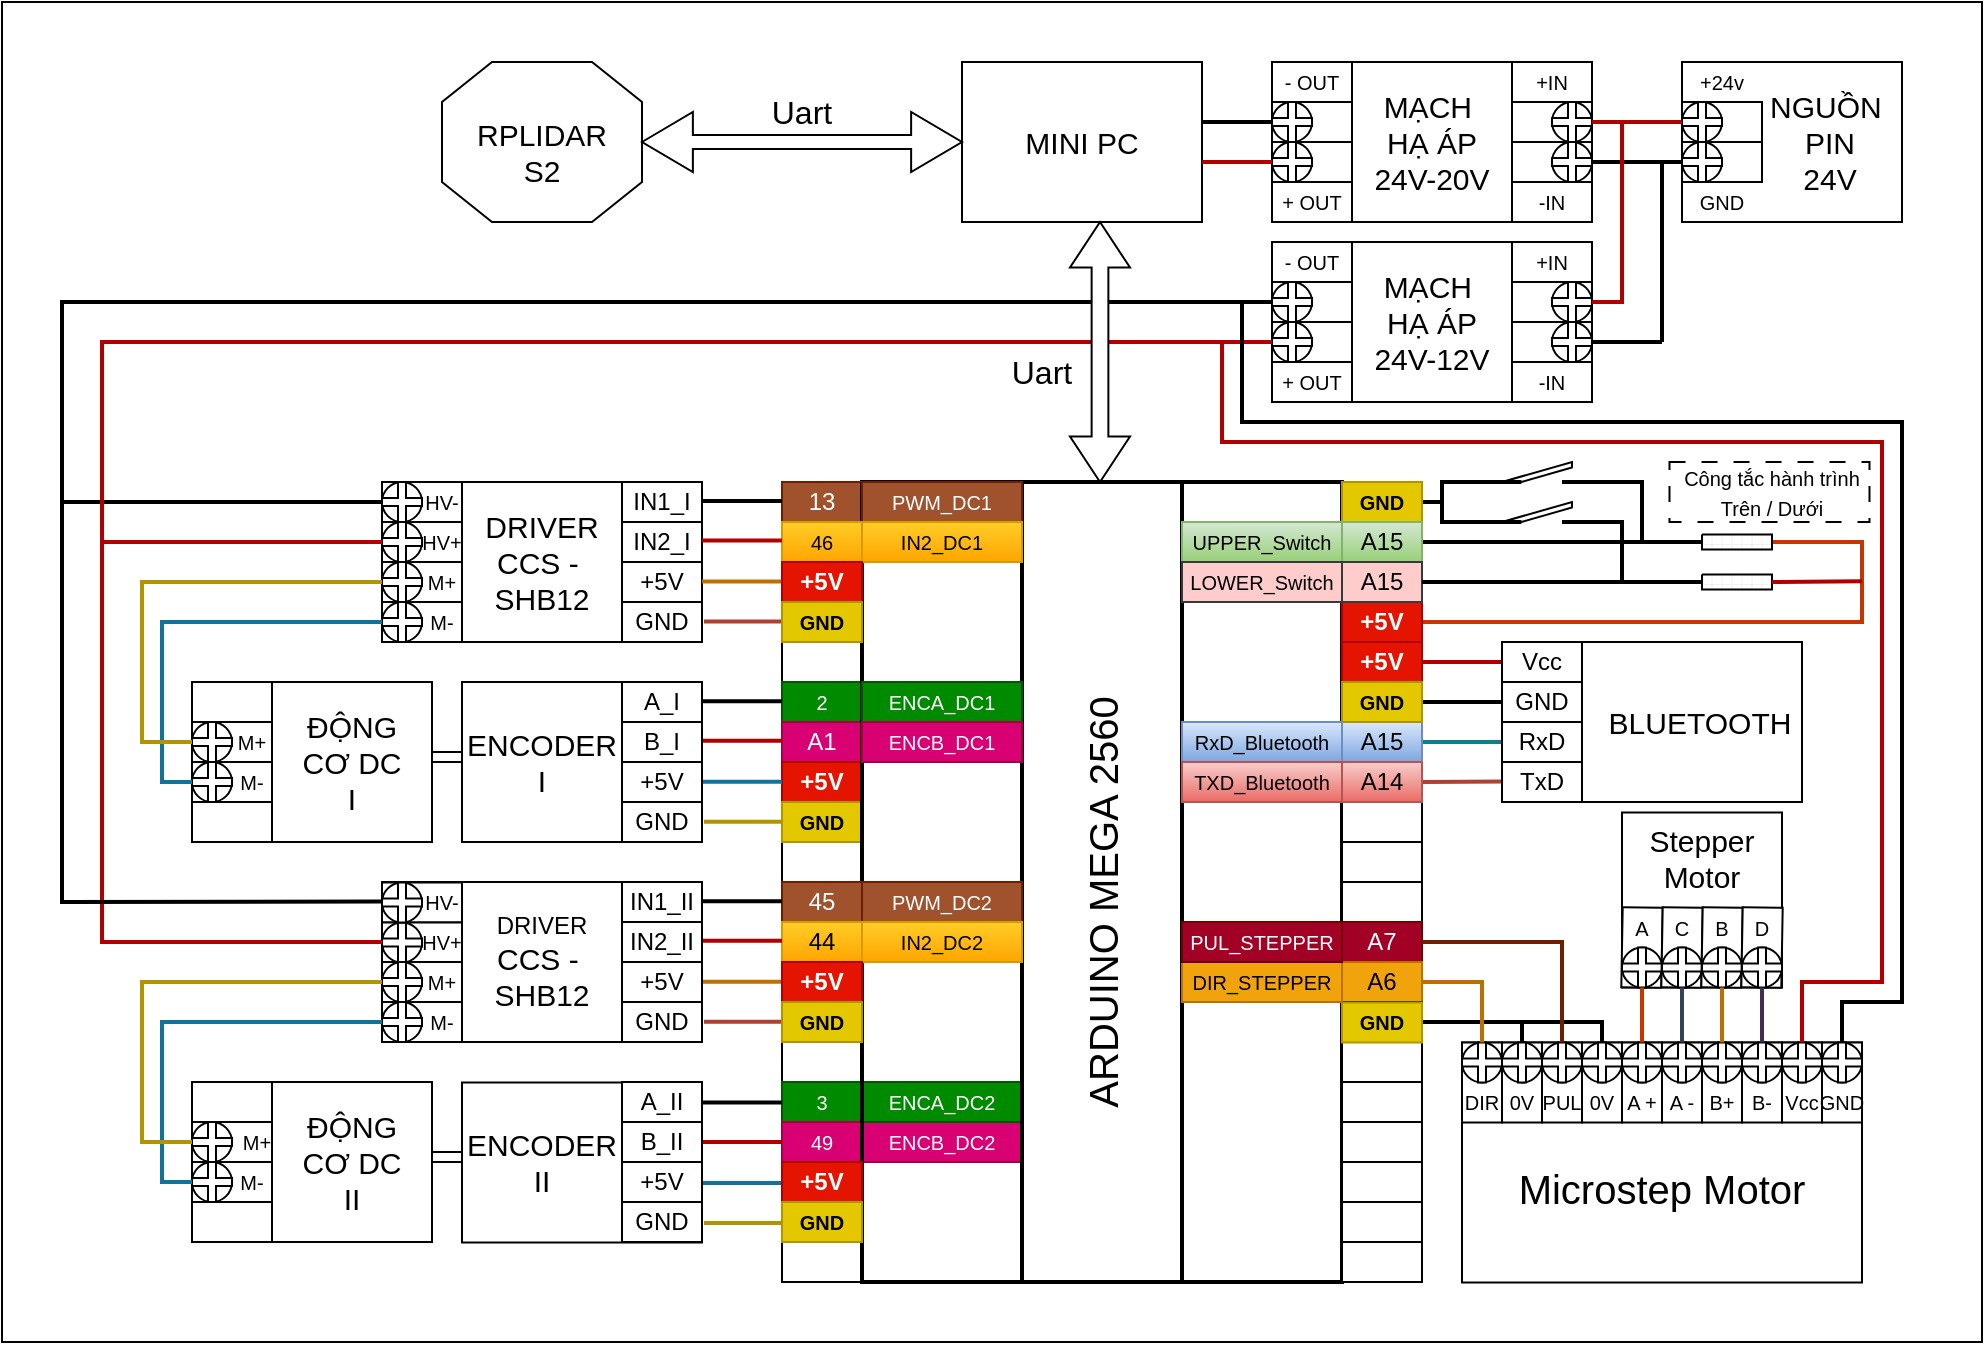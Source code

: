 <mxfile version="21.3.5" type="device">
  <diagram name="Page-1" id="v_iYgiUbe16mDxPKyIo0">
    <mxGraphModel dx="1148" dy="193" grid="1" gridSize="10" guides="1" tooltips="1" connect="1" arrows="1" fold="1" page="1" pageScale="1" pageWidth="827" pageHeight="1169" math="0" shadow="0">
      <root>
        <mxCell id="0" />
        <mxCell id="1" parent="0" />
        <mxCell id="Q1V8vtx6Le0lPmnBrJRh-588" value="" style="verticalLabelPosition=bottom;verticalAlign=top;html=1;shape=mxgraph.basic.rect;fillColor2=none;strokeWidth=1;size=20;indent=5;fontSize=16;" vertex="1" parent="1">
          <mxGeometry x="-150" y="40" width="990" height="670" as="geometry" />
        </mxCell>
        <mxCell id="eKmXH0XZKrcvUzIa4Zx3-3" value="" style="rounded=0;whiteSpace=wrap;html=1;" parent="1" vertex="1">
          <mxGeometry x="485" y="70" width="160" height="80" as="geometry" />
        </mxCell>
        <mxCell id="eKmXH0XZKrcvUzIa4Zx3-5" value="" style="rounded=0;whiteSpace=wrap;html=1;strokeWidth=2;" parent="1" vertex="1">
          <mxGeometry x="280" y="280" width="240" height="400" as="geometry" />
        </mxCell>
        <mxCell id="eKmXH0XZKrcvUzIa4Zx3-6" value="" style="rounded=0;whiteSpace=wrap;html=1;" parent="1" vertex="1">
          <mxGeometry x="240" y="280" width="40" height="400" as="geometry" />
        </mxCell>
        <mxCell id="eKmXH0XZKrcvUzIa4Zx3-7" value="" style="rounded=0;whiteSpace=wrap;html=1;" parent="1" vertex="1">
          <mxGeometry x="520" y="280" width="40" height="400" as="geometry" />
        </mxCell>
        <mxCell id="eKmXH0XZKrcvUzIa4Zx3-8" value="13" style="rounded=0;whiteSpace=wrap;html=1;fillColor=#a0522d;fontColor=#ffffff;strokeColor=#6D1F00;" parent="1" vertex="1">
          <mxGeometry x="240" y="280" width="40" height="20" as="geometry" />
        </mxCell>
        <mxCell id="eKmXH0XZKrcvUzIa4Zx3-9" value="" style="rounded=0;whiteSpace=wrap;html=1;" parent="1" vertex="1">
          <mxGeometry x="240" y="300" width="40" height="20" as="geometry" />
        </mxCell>
        <mxCell id="eKmXH0XZKrcvUzIa4Zx3-10" value="" style="rounded=0;whiteSpace=wrap;html=1;" parent="1" vertex="1">
          <mxGeometry x="240" y="320" width="40" height="20" as="geometry" />
        </mxCell>
        <mxCell id="eKmXH0XZKrcvUzIa4Zx3-11" value="" style="rounded=0;whiteSpace=wrap;html=1;" parent="1" vertex="1">
          <mxGeometry x="240" y="340" width="40" height="20" as="geometry" />
        </mxCell>
        <mxCell id="eKmXH0XZKrcvUzIa4Zx3-12" value="`" style="rounded=0;whiteSpace=wrap;html=1;" parent="1" vertex="1">
          <mxGeometry x="240" y="380" width="40" height="20" as="geometry" />
        </mxCell>
        <mxCell id="eKmXH0XZKrcvUzIa4Zx3-13" value="" style="rounded=0;whiteSpace=wrap;html=1;" parent="1" vertex="1">
          <mxGeometry x="240" y="400" width="40" height="20" as="geometry" />
        </mxCell>
        <mxCell id="eKmXH0XZKrcvUzIa4Zx3-14" value="" style="rounded=0;whiteSpace=wrap;html=1;" parent="1" vertex="1">
          <mxGeometry x="240" y="420" width="40" height="20" as="geometry" />
        </mxCell>
        <mxCell id="eKmXH0XZKrcvUzIa4Zx3-15" value="" style="rounded=0;whiteSpace=wrap;html=1;" parent="1" vertex="1">
          <mxGeometry x="240" y="440" width="40" height="20" as="geometry" />
        </mxCell>
        <mxCell id="eKmXH0XZKrcvUzIa4Zx3-16" value="" style="rounded=0;whiteSpace=wrap;html=1;" parent="1" vertex="1">
          <mxGeometry x="240" y="440" width="40" height="20" as="geometry" />
        </mxCell>
        <mxCell id="eKmXH0XZKrcvUzIa4Zx3-17" value="" style="rounded=0;whiteSpace=wrap;html=1;" parent="1" vertex="1">
          <mxGeometry x="240" y="460" width="40" height="20" as="geometry" />
        </mxCell>
        <mxCell id="eKmXH0XZKrcvUzIa4Zx3-18" value="" style="rounded=0;whiteSpace=wrap;html=1;" parent="1" vertex="1">
          <mxGeometry x="240" y="480" width="40" height="20" as="geometry" />
        </mxCell>
        <mxCell id="eKmXH0XZKrcvUzIa4Zx3-19" value="" style="rounded=0;whiteSpace=wrap;html=1;" parent="1" vertex="1">
          <mxGeometry x="240" y="500" width="40" height="20" as="geometry" />
        </mxCell>
        <mxCell id="eKmXH0XZKrcvUzIa4Zx3-20" value="" style="rounded=0;whiteSpace=wrap;html=1;" parent="1" vertex="1">
          <mxGeometry x="240" y="520" width="40" height="20" as="geometry" />
        </mxCell>
        <mxCell id="eKmXH0XZKrcvUzIa4Zx3-21" value="" style="rounded=0;whiteSpace=wrap;html=1;" parent="1" vertex="1">
          <mxGeometry x="240" y="540" width="40" height="20" as="geometry" />
        </mxCell>
        <mxCell id="eKmXH0XZKrcvUzIa4Zx3-22" value="" style="rounded=0;whiteSpace=wrap;html=1;" parent="1" vertex="1">
          <mxGeometry x="240" y="580" width="40" height="20" as="geometry" />
        </mxCell>
        <mxCell id="eKmXH0XZKrcvUzIa4Zx3-23" value="" style="rounded=0;whiteSpace=wrap;html=1;" parent="1" vertex="1">
          <mxGeometry x="240" y="600" width="40" height="20" as="geometry" />
        </mxCell>
        <mxCell id="eKmXH0XZKrcvUzIa4Zx3-24" value="" style="rounded=0;whiteSpace=wrap;html=1;" parent="1" vertex="1">
          <mxGeometry x="240" y="620" width="40" height="20" as="geometry" />
        </mxCell>
        <mxCell id="eKmXH0XZKrcvUzIa4Zx3-25" value="" style="rounded=0;whiteSpace=wrap;html=1;" parent="1" vertex="1">
          <mxGeometry x="240" y="640" width="40" height="20" as="geometry" />
        </mxCell>
        <mxCell id="eKmXH0XZKrcvUzIa4Zx3-26" value="" style="rounded=0;whiteSpace=wrap;html=1;" parent="1" vertex="1">
          <mxGeometry x="240" y="640" width="40" height="20" as="geometry" />
        </mxCell>
        <mxCell id="eKmXH0XZKrcvUzIa4Zx3-27" value="" style="rounded=0;whiteSpace=wrap;html=1;" parent="1" vertex="1">
          <mxGeometry x="240" y="660" width="40" height="20" as="geometry" />
        </mxCell>
        <mxCell id="eKmXH0XZKrcvUzIa4Zx3-28" value="" style="rounded=0;whiteSpace=wrap;html=1;" parent="1" vertex="1">
          <mxGeometry x="520" y="280" width="40" height="400" as="geometry" />
        </mxCell>
        <mxCell id="eKmXH0XZKrcvUzIa4Zx3-29" value="" style="rounded=0;whiteSpace=wrap;html=1;" parent="1" vertex="1">
          <mxGeometry x="520" y="280" width="40" height="20" as="geometry" />
        </mxCell>
        <mxCell id="eKmXH0XZKrcvUzIa4Zx3-30" value="" style="rounded=0;whiteSpace=wrap;html=1;" parent="1" vertex="1">
          <mxGeometry x="520" y="300" width="40" height="20" as="geometry" />
        </mxCell>
        <mxCell id="eKmXH0XZKrcvUzIa4Zx3-31" value="" style="rounded=0;whiteSpace=wrap;html=1;" parent="1" vertex="1">
          <mxGeometry x="520" y="320" width="40" height="20" as="geometry" />
        </mxCell>
        <mxCell id="eKmXH0XZKrcvUzIa4Zx3-33" value="" style="rounded=0;whiteSpace=wrap;html=1;" parent="1" vertex="1">
          <mxGeometry x="520" y="360" width="40" height="20" as="geometry" />
        </mxCell>
        <mxCell id="eKmXH0XZKrcvUzIa4Zx3-34" value="" style="rounded=0;whiteSpace=wrap;html=1;" parent="1" vertex="1">
          <mxGeometry x="520" y="380" width="40" height="20" as="geometry" />
        </mxCell>
        <mxCell id="eKmXH0XZKrcvUzIa4Zx3-35" value="" style="rounded=0;whiteSpace=wrap;html=1;" parent="1" vertex="1">
          <mxGeometry x="520" y="400" width="40" height="40" as="geometry" />
        </mxCell>
        <mxCell id="eKmXH0XZKrcvUzIa4Zx3-38" value="" style="rounded=0;whiteSpace=wrap;html=1;" parent="1" vertex="1">
          <mxGeometry x="520" y="460" width="40" height="20" as="geometry" />
        </mxCell>
        <mxCell id="eKmXH0XZKrcvUzIa4Zx3-39" value="" style="rounded=0;whiteSpace=wrap;html=1;" parent="1" vertex="1">
          <mxGeometry x="520" y="480" width="40" height="20" as="geometry" />
        </mxCell>
        <mxCell id="eKmXH0XZKrcvUzIa4Zx3-40" value="A7" style="rounded=0;whiteSpace=wrap;html=1;fillColor=#a20025;fontColor=#ffffff;strokeColor=#6F0000;" parent="1" vertex="1">
          <mxGeometry x="520" y="500" width="40" height="20" as="geometry" />
        </mxCell>
        <mxCell id="eKmXH0XZKrcvUzIa4Zx3-41" value="A6" style="rounded=0;whiteSpace=wrap;html=1;fillColor=#f0a30a;fontColor=#000000;strokeColor=#BD7000;" parent="1" vertex="1">
          <mxGeometry x="520" y="520" width="40" height="20" as="geometry" />
        </mxCell>
        <mxCell id="eKmXH0XZKrcvUzIa4Zx3-42" value="" style="rounded=0;whiteSpace=wrap;html=1;" parent="1" vertex="1">
          <mxGeometry x="520" y="540" width="40" height="20" as="geometry" />
        </mxCell>
        <mxCell id="eKmXH0XZKrcvUzIa4Zx3-43" value="" style="rounded=0;whiteSpace=wrap;html=1;" parent="1" vertex="1">
          <mxGeometry x="520" y="560" width="40" height="20" as="geometry" />
        </mxCell>
        <mxCell id="eKmXH0XZKrcvUzIa4Zx3-44" value="" style="rounded=0;whiteSpace=wrap;html=1;" parent="1" vertex="1">
          <mxGeometry x="520" y="580" width="40" height="20" as="geometry" />
        </mxCell>
        <mxCell id="eKmXH0XZKrcvUzIa4Zx3-45" value="" style="rounded=0;whiteSpace=wrap;html=1;" parent="1" vertex="1">
          <mxGeometry x="520" y="600" width="40" height="20" as="geometry" />
        </mxCell>
        <mxCell id="eKmXH0XZKrcvUzIa4Zx3-46" value="" style="rounded=0;whiteSpace=wrap;html=1;" parent="1" vertex="1">
          <mxGeometry x="520" y="620" width="40" height="20" as="geometry" />
        </mxCell>
        <mxCell id="eKmXH0XZKrcvUzIa4Zx3-59" value="" style="rounded=0;whiteSpace=wrap;html=1;" parent="1" vertex="1">
          <mxGeometry x="40" y="280" width="120" height="80" as="geometry" />
        </mxCell>
        <mxCell id="eKmXH0XZKrcvUzIa4Zx3-60" value="" style="rounded=0;whiteSpace=wrap;html=1;" parent="1" vertex="1">
          <mxGeometry x="-55" y="380" width="120" height="80" as="geometry" />
        </mxCell>
        <mxCell id="eKmXH0XZKrcvUzIa4Zx3-63" value="" style="rounded=0;whiteSpace=wrap;html=1;" parent="1" vertex="1">
          <mxGeometry x="600" y="360" width="150" height="80" as="geometry" />
        </mxCell>
        <mxCell id="eKmXH0XZKrcvUzIa4Zx3-64" value="" style="rounded=0;whiteSpace=wrap;html=1;" parent="1" vertex="1">
          <mxGeometry x="330" y="70" width="120" height="80" as="geometry" />
        </mxCell>
        <mxCell id="eKmXH0XZKrcvUzIa4Zx3-82" value="" style="whiteSpace=wrap;html=1;aspect=fixed;" parent="1" vertex="1">
          <mxGeometry x="525" y="70" width="80" height="80" as="geometry" />
        </mxCell>
        <mxCell id="eKmXH0XZKrcvUzIa4Zx3-122" value="" style="endArrow=none;html=1;rounded=0;entryX=0;entryY=0.5;entryDx=0;entryDy=0;strokeWidth=2;" parent="1" edge="1">
          <mxGeometry width="50" height="50" relative="1" as="geometry">
            <mxPoint x="160" y="330" as="sourcePoint" />
            <mxPoint x="200.0" y="330" as="targetPoint" />
          </mxGeometry>
        </mxCell>
        <mxCell id="eKmXH0XZKrcvUzIa4Zx3-123" value="" style="endArrow=none;html=1;rounded=0;entryX=0;entryY=0.5;entryDx=0;entryDy=0;strokeWidth=2;" parent="1" edge="1">
          <mxGeometry width="50" height="50" relative="1" as="geometry">
            <mxPoint x="160" y="350" as="sourcePoint" />
            <mxPoint x="200.0" y="350" as="targetPoint" />
          </mxGeometry>
        </mxCell>
        <mxCell id="eKmXH0XZKrcvUzIa4Zx3-125" value="" style="whiteSpace=wrap;html=1;aspect=fixed;" parent="1" vertex="1">
          <mxGeometry x="80" y="280" width="80" height="80" as="geometry" />
        </mxCell>
        <mxCell id="eKmXH0XZKrcvUzIa4Zx3-126" value="" style="whiteSpace=wrap;html=1;aspect=fixed;" parent="1" vertex="1">
          <mxGeometry x="-15" y="380" width="80" height="80" as="geometry" />
        </mxCell>
        <mxCell id="eKmXH0XZKrcvUzIa4Zx3-137" value="" style="endArrow=none;html=1;rounded=0;exitX=1;exitY=0.5;exitDx=0;exitDy=0;strokeWidth=2;fillColor=#e51400;strokeColor=#B20000;" parent="1" edge="1">
          <mxGeometry width="50" height="50" relative="1" as="geometry">
            <mxPoint x="560" y="370" as="sourcePoint" />
            <mxPoint x="600" y="370" as="targetPoint" />
          </mxGeometry>
        </mxCell>
        <mxCell id="eKmXH0XZKrcvUzIa4Zx3-138" value="" style="endArrow=none;html=1;rounded=0;entryX=1;entryY=0.5;entryDx=0;entryDy=0;strokeWidth=2;" parent="1" edge="1">
          <mxGeometry width="50" height="50" relative="1" as="geometry">
            <mxPoint x="600" y="390" as="sourcePoint" />
            <mxPoint x="560" y="390" as="targetPoint" />
          </mxGeometry>
        </mxCell>
        <mxCell id="eKmXH0XZKrcvUzIa4Zx3-139" value="" style="endArrow=none;html=1;rounded=0;exitX=1;exitY=0.5;exitDx=0;exitDy=0;strokeWidth=2;fillColor=#b0e3e6;strokeColor=#0e8088;" parent="1" edge="1">
          <mxGeometry width="50" height="50" relative="1" as="geometry">
            <mxPoint x="560" y="410" as="sourcePoint" />
            <mxPoint x="600" y="410" as="targetPoint" />
          </mxGeometry>
        </mxCell>
        <mxCell id="eKmXH0XZKrcvUzIa4Zx3-140" value="" style="endArrow=none;html=1;rounded=0;entryX=0.01;entryY=0.872;entryDx=0;entryDy=0;entryPerimeter=0;strokeWidth=2;fillColor=#fad9d5;strokeColor=#ae4132;" parent="1" target="eKmXH0XZKrcvUzIa4Zx3-63" edge="1">
          <mxGeometry width="50" height="50" relative="1" as="geometry">
            <mxPoint x="560" y="430" as="sourcePoint" />
            <mxPoint x="450" y="430" as="targetPoint" />
          </mxGeometry>
        </mxCell>
        <mxCell id="eKmXH0XZKrcvUzIa4Zx3-146" value="&lt;span style=&quot;font-size: 15px;&quot;&gt;MẠCH&amp;nbsp;&lt;br&gt;HẠ ÁP&lt;br&gt;24V-20V&lt;br&gt;&lt;/span&gt;" style="text;strokeColor=none;align=center;fillColor=none;html=1;verticalAlign=middle;whiteSpace=wrap;rounded=0;" parent="1" vertex="1">
          <mxGeometry x="535" y="95" width="60" height="30" as="geometry" />
        </mxCell>
        <mxCell id="eKmXH0XZKrcvUzIa4Zx3-151" value="&lt;span style=&quot;font-size: 15px;&quot;&gt;DRIVER&lt;br&gt;CCS -&amp;nbsp;&lt;br&gt;SHB12&lt;br&gt;&lt;/span&gt;" style="text;strokeColor=none;align=center;fillColor=none;html=1;verticalAlign=middle;whiteSpace=wrap;rounded=0;" parent="1" vertex="1">
          <mxGeometry x="90" y="305" width="60" height="30" as="geometry" />
        </mxCell>
        <mxCell id="eKmXH0XZKrcvUzIa4Zx3-153" value="&lt;span style=&quot;font-size: 15px;&quot;&gt;ĐỘNG CƠ DC&lt;br&gt;I&lt;br&gt;&lt;/span&gt;" style="text;strokeColor=none;align=center;fillColor=none;html=1;verticalAlign=middle;whiteSpace=wrap;rounded=0;" parent="1" vertex="1">
          <mxGeometry x="-10" y="405" width="70" height="30" as="geometry" />
        </mxCell>
        <mxCell id="eKmXH0XZKrcvUzIa4Zx3-156" value="&lt;font style=&quot;font-size: 15px;&quot;&gt;BLUETOOTH&lt;/font&gt;" style="text;strokeColor=none;align=center;fillColor=none;html=1;verticalAlign=middle;whiteSpace=wrap;rounded=0;" parent="1" vertex="1">
          <mxGeometry x="653.75" y="385" width="90" height="30" as="geometry" />
        </mxCell>
        <mxCell id="eKmXH0XZKrcvUzIa4Zx3-157" value="&lt;font style=&quot;font-size: 15px;&quot;&gt;MINI PC&lt;/font&gt;" style="text;strokeColor=none;align=center;fillColor=none;html=1;verticalAlign=middle;whiteSpace=wrap;rounded=0;" parent="1" vertex="1">
          <mxGeometry x="360" y="95" width="60" height="30" as="geometry" />
        </mxCell>
        <mxCell id="eKmXH0XZKrcvUzIa4Zx3-158" value="&lt;font style=&quot;font-size: 10px;&quot;&gt;3&lt;/font&gt;" style="text;strokeColor=#005700;align=center;fillColor=#008a00;html=1;verticalAlign=middle;whiteSpace=wrap;rounded=0;fontColor=#ffffff;" parent="1" vertex="1">
          <mxGeometry x="240" y="580" width="40" height="20" as="geometry" />
        </mxCell>
        <mxCell id="eKmXH0XZKrcvUzIa4Zx3-161" value="&lt;font style=&quot;font-size: 10px;&quot;&gt;49&lt;/font&gt;" style="text;align=center;html=1;verticalAlign=middle;whiteSpace=wrap;rounded=0;fillColor=#d80073;fontColor=#ffffff;strokeColor=#A50040;" parent="1" vertex="1">
          <mxGeometry x="240" y="600" width="40" height="20" as="geometry" />
        </mxCell>
        <mxCell id="eKmXH0XZKrcvUzIa4Zx3-164" value="&lt;font style=&quot;font-size: 10px;&quot;&gt;2&lt;/font&gt;" style="text;strokeColor=#005700;align=center;fillColor=#008a00;html=1;verticalAlign=middle;whiteSpace=wrap;rounded=0;fontColor=#ffffff;" parent="1" vertex="1">
          <mxGeometry x="240" y="380" width="40" height="20" as="geometry" />
        </mxCell>
        <mxCell id="eKmXH0XZKrcvUzIa4Zx3-165" value="A1" style="text;align=center;html=1;verticalAlign=middle;whiteSpace=wrap;rounded=0;fillColor=#d80073;strokeColor=#A50040;fontColor=#ffffff;" parent="1" vertex="1">
          <mxGeometry x="240" y="400" width="40" height="20" as="geometry" />
        </mxCell>
        <mxCell id="eKmXH0XZKrcvUzIa4Zx3-166" value="&lt;font size=&quot;1&quot; style=&quot;&quot;&gt;&lt;b style=&quot;font-size: 12px;&quot;&gt;+5V&lt;/b&gt;&lt;/font&gt;" style="text;align=center;html=1;verticalAlign=middle;whiteSpace=wrap;rounded=0;fillColor=#e51400;fontColor=#ffffff;strokeColor=#B20000;" parent="1" vertex="1">
          <mxGeometry x="240" y="420" width="40" height="20" as="geometry" />
        </mxCell>
        <mxCell id="eKmXH0XZKrcvUzIa4Zx3-167" value="&lt;span style=&quot;font-size: 10px;&quot;&gt;&lt;b&gt;GND&lt;/b&gt;&lt;/span&gt;" style="text;align=center;html=1;verticalAlign=middle;whiteSpace=wrap;rounded=0;fillColor=#e3c800;fontColor=#000000;strokeColor=#B09500;" parent="1" vertex="1">
          <mxGeometry x="240" y="440" width="40" height="20" as="geometry" />
        </mxCell>
        <mxCell id="eKmXH0XZKrcvUzIa4Zx3-170" value="" style="rounded=0;whiteSpace=wrap;html=1;" parent="1" vertex="1">
          <mxGeometry x="360" y="280" width="80" height="400" as="geometry" />
        </mxCell>
        <mxCell id="eKmXH0XZKrcvUzIa4Zx3-172" value="&lt;font style=&quot;font-size: 10px;&quot;&gt;ENCB_DC2&lt;/font&gt;" style="text;align=center;html=1;verticalAlign=middle;whiteSpace=wrap;rounded=0;fillColor=#d80073;fontColor=#ffffff;strokeColor=#A50040;" parent="1" vertex="1">
          <mxGeometry x="280" y="600" width="80" height="20" as="geometry" />
        </mxCell>
        <mxCell id="eKmXH0XZKrcvUzIa4Zx3-173" value="&lt;span style=&quot;font-size: 10px;&quot;&gt;ENCA_DC2&lt;/span&gt;" style="text;strokeColor=#005700;align=center;fillColor=#008a00;html=1;verticalAlign=middle;whiteSpace=wrap;rounded=0;fontColor=#ffffff;" parent="1" vertex="1">
          <mxGeometry x="280" y="580" width="80" height="20" as="geometry" />
        </mxCell>
        <mxCell id="eKmXH0XZKrcvUzIa4Zx3-175" value="" style="endArrow=none;html=1;rounded=0;entryX=0;entryY=0;entryDx=0;entryDy=0;exitX=0;exitY=1;exitDx=0;exitDy=0;strokeWidth=2;" parent="1" source="eKmXH0XZKrcvUzIa4Zx3-5" target="eKmXH0XZKrcvUzIa4Zx3-5" edge="1">
          <mxGeometry width="50" height="50" relative="1" as="geometry">
            <mxPoint x="370" y="530" as="sourcePoint" />
            <mxPoint x="420" y="480" as="targetPoint" />
          </mxGeometry>
        </mxCell>
        <mxCell id="eKmXH0XZKrcvUzIa4Zx3-176" value="" style="endArrow=none;html=1;rounded=0;entryX=1;entryY=1;entryDx=0;entryDy=0;exitX=0;exitY=1;exitDx=0;exitDy=0;strokeWidth=2;" parent="1" source="eKmXH0XZKrcvUzIa4Zx3-5" target="eKmXH0XZKrcvUzIa4Zx3-5" edge="1">
          <mxGeometry width="50" height="50" relative="1" as="geometry">
            <mxPoint x="370" y="530" as="sourcePoint" />
            <mxPoint x="420" y="480" as="targetPoint" />
          </mxGeometry>
        </mxCell>
        <mxCell id="eKmXH0XZKrcvUzIa4Zx3-177" value="" style="rounded=0;whiteSpace=wrap;html=1;strokeWidth=2;" parent="1" vertex="1">
          <mxGeometry x="360" y="280" width="80" height="400" as="geometry" />
        </mxCell>
        <mxCell id="eKmXH0XZKrcvUzIa4Zx3-178" value="&lt;span style=&quot;font-size: 10px;&quot;&gt;ENCA_DC1&lt;/span&gt;" style="text;strokeColor=#005700;align=center;fillColor=#008a00;html=1;verticalAlign=middle;whiteSpace=wrap;rounded=0;fontColor=#ffffff;" parent="1" vertex="1">
          <mxGeometry x="280" y="380" width="80" height="20" as="geometry" />
        </mxCell>
        <mxCell id="eKmXH0XZKrcvUzIa4Zx3-184" value="&lt;span style=&quot;font-size: 20px;&quot;&gt;ARDUINO MEGA 2560&lt;/span&gt;" style="text;strokeColor=none;align=center;fillColor=none;html=1;verticalAlign=middle;whiteSpace=wrap;rounded=0;rotation=270;" parent="1" vertex="1">
          <mxGeometry x="185" y="475" width="430" height="30" as="geometry" />
        </mxCell>
        <mxCell id="eKmXH0XZKrcvUzIa4Zx3-212" value="&lt;span style=&quot;font-size: 10px;&quot;&gt;PWM_DC1&lt;/span&gt;" style="text;align=center;html=1;verticalAlign=middle;whiteSpace=wrap;rounded=0;fillColor=#a0522d;fontColor=#ffffff;strokeColor=#6D1F00;" parent="1" vertex="1">
          <mxGeometry x="280" y="280" width="80" height="20" as="geometry" />
        </mxCell>
        <mxCell id="eKmXH0XZKrcvUzIa4Zx3-216" value="" style="rounded=0;whiteSpace=wrap;html=1;" parent="1" vertex="1">
          <mxGeometry x="240" y="480" width="40" height="20" as="geometry" />
        </mxCell>
        <mxCell id="eKmXH0XZKrcvUzIa4Zx3-217" value="" style="rounded=0;whiteSpace=wrap;html=1;" parent="1" vertex="1">
          <mxGeometry x="240" y="500" width="40" height="20" as="geometry" />
        </mxCell>
        <mxCell id="eKmXH0XZKrcvUzIa4Zx3-218" value="" style="rounded=0;whiteSpace=wrap;html=1;" parent="1" vertex="1">
          <mxGeometry x="240" y="520" width="40" height="20" as="geometry" />
        </mxCell>
        <mxCell id="eKmXH0XZKrcvUzIa4Zx3-219" value="" style="rounded=0;whiteSpace=wrap;html=1;" parent="1" vertex="1">
          <mxGeometry x="240" y="540" width="40" height="20" as="geometry" />
        </mxCell>
        <mxCell id="XRGN9jL2PbuiZt2_PLwL-78" value="" style="endArrow=none;html=1;rounded=0;entryX=0;entryY=0.5;entryDx=0;entryDy=0;strokeWidth=2;" parent="1" edge="1">
          <mxGeometry width="50" height="50" relative="1" as="geometry">
            <mxPoint x="160" y="290" as="sourcePoint" />
            <mxPoint x="200.0" y="290" as="targetPoint" />
          </mxGeometry>
        </mxCell>
        <mxCell id="XRGN9jL2PbuiZt2_PLwL-79" value="" style="endArrow=none;html=1;rounded=0;entryX=0;entryY=0.5;entryDx=0;entryDy=0;strokeWidth=2;" parent="1" edge="1">
          <mxGeometry width="50" height="50" relative="1" as="geometry">
            <mxPoint x="160" y="309.71" as="sourcePoint" />
            <mxPoint x="200" y="309.71" as="targetPoint" />
          </mxGeometry>
        </mxCell>
        <mxCell id="XRGN9jL2PbuiZt2_PLwL-81" value="&lt;font style=&quot;font-size: 10px;&quot;&gt;IN2_DC1&lt;/font&gt;" style="text;align=center;html=1;verticalAlign=middle;whiteSpace=wrap;rounded=0;fillColor=#ffcd28;gradientColor=#ffa500;strokeColor=#d79b00;" parent="1" vertex="1">
          <mxGeometry x="280" y="300" width="80" height="20" as="geometry" />
        </mxCell>
        <mxCell id="XRGN9jL2PbuiZt2_PLwL-84" value="&lt;span style=&quot;font-size: 10px;&quot;&gt;46&lt;/span&gt;" style="text;align=center;html=1;verticalAlign=middle;whiteSpace=wrap;rounded=0;fillColor=#ffcd28;gradientColor=#ffa500;strokeColor=#d79b00;" parent="1" vertex="1">
          <mxGeometry x="240" y="300" width="40" height="20" as="geometry" />
        </mxCell>
        <mxCell id="XRGN9jL2PbuiZt2_PLwL-85" value="45" style="rounded=0;whiteSpace=wrap;html=1;fillColor=#a0522d;fontColor=#ffffff;strokeColor=#6D1F00;" parent="1" vertex="1">
          <mxGeometry x="240" y="480" width="40" height="20" as="geometry" />
        </mxCell>
        <mxCell id="XRGN9jL2PbuiZt2_PLwL-87" value="44" style="rounded=0;whiteSpace=wrap;html=1;fillColor=#ffcd28;gradientColor=#ffa500;strokeColor=#d79b00;" parent="1" vertex="1">
          <mxGeometry x="240" y="500" width="40" height="20" as="geometry" />
        </mxCell>
        <mxCell id="v9gnmForivfr9Ph_-mZc-23" value="" style="rounded=0;whiteSpace=wrap;html=1;" parent="1" vertex="1">
          <mxGeometry x="65" y="415" width="20" height="5" as="geometry" />
        </mxCell>
        <mxCell id="v9gnmForivfr9Ph_-mZc-24" value="" style="rounded=0;whiteSpace=wrap;html=1;" parent="1" vertex="1">
          <mxGeometry x="80" y="380" width="120" height="80" as="geometry" />
        </mxCell>
        <mxCell id="v9gnmForivfr9Ph_-mZc-28" value="&lt;font color=&quot;#ffffff&quot; style=&quot;font-size: 10px;&quot;&gt;ENCB_DC1&lt;/font&gt;" style="text;align=center;html=1;verticalAlign=middle;whiteSpace=wrap;rounded=0;fillColor=#d80073;strokeColor=#A50040;fontColor=#ffffff;" parent="1" vertex="1">
          <mxGeometry x="280" y="400" width="80" height="20" as="geometry" />
        </mxCell>
        <mxCell id="v9gnmForivfr9Ph_-mZc-32" value="" style="rounded=0;whiteSpace=wrap;html=1;rotation=90;" parent="1" vertex="1">
          <mxGeometry x="620" y="520.25" width="120" height="200" as="geometry" />
        </mxCell>
        <mxCell id="E-BToug_S_rkVDwpLTjc-22" value="" style="rounded=0;whiteSpace=wrap;html=1;movable=1;resizable=1;rotatable=1;deletable=1;editable=1;locked=0;connectable=1;rotation=90;" parent="1" vertex="1">
          <mxGeometry x="570" y="570.25" width="40" height="20" as="geometry" />
        </mxCell>
        <mxCell id="E-BToug_S_rkVDwpLTjc-35" value="&lt;span style=&quot;font-size: 20px;&quot;&gt;Microstep Motor&lt;/span&gt;" style="text;strokeColor=none;align=center;fillColor=none;html=1;verticalAlign=middle;whiteSpace=wrap;rounded=0;rotation=0;" parent="1" vertex="1">
          <mxGeometry x="595" y="622.75" width="170" height="20" as="geometry" />
        </mxCell>
        <mxCell id="Q1V8vtx6Le0lPmnBrJRh-10" value="" style="ellipse;whiteSpace=wrap;html=1;aspect=fixed;movable=1;resizable=1;rotatable=1;deletable=1;editable=1;locked=0;connectable=1;" vertex="1" parent="1">
          <mxGeometry x="580" y="560.25" width="20" height="20" as="geometry" />
        </mxCell>
        <mxCell id="Q1V8vtx6Le0lPmnBrJRh-11" value="" style="shape=cross;whiteSpace=wrap;html=1;movable=1;resizable=1;rotatable=1;deletable=1;editable=1;locked=0;connectable=1;" vertex="1" parent="1">
          <mxGeometry x="580" y="560.25" width="20" height="20" as="geometry" />
        </mxCell>
        <mxCell id="Q1V8vtx6Le0lPmnBrJRh-52" value="" style="rounded=0;whiteSpace=wrap;html=1;" vertex="1" parent="1">
          <mxGeometry x="40" y="320" width="40" height="20" as="geometry" />
        </mxCell>
        <mxCell id="Q1V8vtx6Le0lPmnBrJRh-53" value="" style="rounded=0;whiteSpace=wrap;html=1;" vertex="1" parent="1">
          <mxGeometry x="40" y="340" width="40" height="20" as="geometry" />
        </mxCell>
        <mxCell id="Q1V8vtx6Le0lPmnBrJRh-54" value="" style="ellipse;whiteSpace=wrap;html=1;aspect=fixed;" vertex="1" parent="1">
          <mxGeometry x="40" y="340" width="20" height="20" as="geometry" />
        </mxCell>
        <mxCell id="Q1V8vtx6Le0lPmnBrJRh-55" value="" style="shape=cross;whiteSpace=wrap;html=1;" vertex="1" parent="1">
          <mxGeometry x="40" y="340" width="20" height="20" as="geometry" />
        </mxCell>
        <mxCell id="Q1V8vtx6Le0lPmnBrJRh-56" value="" style="ellipse;whiteSpace=wrap;html=1;aspect=fixed;" vertex="1" parent="1">
          <mxGeometry x="40" y="320" width="20" height="20" as="geometry" />
        </mxCell>
        <mxCell id="Q1V8vtx6Le0lPmnBrJRh-57" value="" style="shape=cross;whiteSpace=wrap;html=1;" vertex="1" parent="1">
          <mxGeometry x="40" y="320" width="20" height="20" as="geometry" />
        </mxCell>
        <mxCell id="Q1V8vtx6Le0lPmnBrJRh-58" value="" style="rounded=0;whiteSpace=wrap;html=1;" vertex="1" parent="1">
          <mxGeometry x="40" y="280" width="40" height="20" as="geometry" />
        </mxCell>
        <mxCell id="Q1V8vtx6Le0lPmnBrJRh-59" value="" style="rounded=0;whiteSpace=wrap;html=1;" vertex="1" parent="1">
          <mxGeometry x="40" y="300" width="40" height="20" as="geometry" />
        </mxCell>
        <mxCell id="Q1V8vtx6Le0lPmnBrJRh-60" value="" style="ellipse;whiteSpace=wrap;html=1;aspect=fixed;" vertex="1" parent="1">
          <mxGeometry x="40" y="300" width="20" height="20" as="geometry" />
        </mxCell>
        <mxCell id="Q1V8vtx6Le0lPmnBrJRh-61" value="" style="shape=cross;whiteSpace=wrap;html=1;" vertex="1" parent="1">
          <mxGeometry x="40" y="300" width="20" height="20" as="geometry" />
        </mxCell>
        <mxCell id="Q1V8vtx6Le0lPmnBrJRh-62" value="" style="ellipse;whiteSpace=wrap;html=1;aspect=fixed;" vertex="1" parent="1">
          <mxGeometry x="40" y="280" width="20" height="20" as="geometry" />
        </mxCell>
        <mxCell id="Q1V8vtx6Le0lPmnBrJRh-63" value="" style="shape=cross;whiteSpace=wrap;html=1;" vertex="1" parent="1">
          <mxGeometry x="40" y="280" width="20" height="20" as="geometry" />
        </mxCell>
        <mxCell id="Q1V8vtx6Le0lPmnBrJRh-64" value="&lt;span style=&quot;font-size: 10px;&quot;&gt;HV-&lt;/span&gt;" style="text;align=center;html=1;verticalAlign=middle;whiteSpace=wrap;rounded=0;" vertex="1" parent="1">
          <mxGeometry x="30" y="280" width="80" height="20" as="geometry" />
        </mxCell>
        <mxCell id="Q1V8vtx6Le0lPmnBrJRh-65" value="&lt;span style=&quot;font-size: 10px;&quot;&gt;HV+&lt;/span&gt;" style="text;align=center;html=1;verticalAlign=middle;whiteSpace=wrap;rounded=0;" vertex="1" parent="1">
          <mxGeometry x="30" y="300" width="80" height="20" as="geometry" />
        </mxCell>
        <mxCell id="Q1V8vtx6Le0lPmnBrJRh-66" value="&lt;span style=&quot;font-size: 10px;&quot;&gt;M+&lt;/span&gt;" style="text;align=center;html=1;verticalAlign=middle;whiteSpace=wrap;rounded=0;" vertex="1" parent="1">
          <mxGeometry x="30" y="320" width="80" height="20" as="geometry" />
        </mxCell>
        <mxCell id="Q1V8vtx6Le0lPmnBrJRh-67" value="&lt;span style=&quot;font-size: 10px;&quot;&gt;M-&lt;/span&gt;" style="text;align=center;html=1;verticalAlign=middle;whiteSpace=wrap;rounded=0;" vertex="1" parent="1">
          <mxGeometry x="30" y="340" width="80" height="20" as="geometry" />
        </mxCell>
        <mxCell id="Q1V8vtx6Le0lPmnBrJRh-90" value="" style="rounded=0;whiteSpace=wrap;html=1;" vertex="1" parent="1">
          <mxGeometry x="485" y="90" width="40" height="20" as="geometry" />
        </mxCell>
        <mxCell id="Q1V8vtx6Le0lPmnBrJRh-91" value="" style="rounded=0;whiteSpace=wrap;html=1;" vertex="1" parent="1">
          <mxGeometry x="485" y="110" width="40" height="20" as="geometry" />
        </mxCell>
        <mxCell id="Q1V8vtx6Le0lPmnBrJRh-92" value="" style="ellipse;whiteSpace=wrap;html=1;aspect=fixed;" vertex="1" parent="1">
          <mxGeometry x="485" y="110" width="20" height="20" as="geometry" />
        </mxCell>
        <mxCell id="Q1V8vtx6Le0lPmnBrJRh-93" value="" style="shape=cross;whiteSpace=wrap;html=1;" vertex="1" parent="1">
          <mxGeometry x="485" y="110" width="20" height="20" as="geometry" />
        </mxCell>
        <mxCell id="Q1V8vtx6Le0lPmnBrJRh-94" value="" style="ellipse;whiteSpace=wrap;html=1;aspect=fixed;" vertex="1" parent="1">
          <mxGeometry x="485" y="90" width="20" height="20" as="geometry" />
        </mxCell>
        <mxCell id="Q1V8vtx6Le0lPmnBrJRh-95" value="" style="shape=cross;whiteSpace=wrap;html=1;" vertex="1" parent="1">
          <mxGeometry x="485" y="90" width="20" height="20" as="geometry" />
        </mxCell>
        <mxCell id="Q1V8vtx6Le0lPmnBrJRh-96" value="&lt;span style=&quot;font-size: 10px;&quot;&gt;- OUT&lt;/span&gt;" style="text;align=center;html=1;verticalAlign=middle;whiteSpace=wrap;rounded=0;" vertex="1" parent="1">
          <mxGeometry x="465" y="70" width="80" height="20" as="geometry" />
        </mxCell>
        <mxCell id="Q1V8vtx6Le0lPmnBrJRh-98" value="" style="rounded=0;whiteSpace=wrap;html=1;" vertex="1" parent="1">
          <mxGeometry x="605" y="90" width="40" height="20" as="geometry" />
        </mxCell>
        <mxCell id="Q1V8vtx6Le0lPmnBrJRh-99" value="" style="rounded=0;whiteSpace=wrap;html=1;" vertex="1" parent="1">
          <mxGeometry x="605" y="110" width="40" height="20" as="geometry" />
        </mxCell>
        <mxCell id="Q1V8vtx6Le0lPmnBrJRh-104" value="&lt;span style=&quot;font-size: 10px;&quot;&gt;+IN&lt;/span&gt;" style="text;align=center;html=1;verticalAlign=middle;whiteSpace=wrap;rounded=0;" vertex="1" parent="1">
          <mxGeometry x="585" y="70" width="80" height="20" as="geometry" />
        </mxCell>
        <mxCell id="Q1V8vtx6Le0lPmnBrJRh-105" value="&lt;span style=&quot;font-size: 10px;&quot;&gt;-IN&lt;/span&gt;" style="text;align=center;html=1;verticalAlign=middle;whiteSpace=wrap;rounded=0;" vertex="1" parent="1">
          <mxGeometry x="585" y="130" width="80" height="20" as="geometry" />
        </mxCell>
        <mxCell id="Q1V8vtx6Le0lPmnBrJRh-111" value="" style="ellipse;whiteSpace=wrap;html=1;aspect=fixed;" vertex="1" parent="1">
          <mxGeometry x="625" y="90" width="20" height="20" as="geometry" />
        </mxCell>
        <mxCell id="Q1V8vtx6Le0lPmnBrJRh-112" value="" style="shape=cross;whiteSpace=wrap;html=1;" vertex="1" parent="1">
          <mxGeometry x="625" y="90" width="20" height="20" as="geometry" />
        </mxCell>
        <mxCell id="Q1V8vtx6Le0lPmnBrJRh-113" value="" style="ellipse;whiteSpace=wrap;html=1;aspect=fixed;" vertex="1" parent="1">
          <mxGeometry x="625" y="110" width="20" height="20" as="geometry" />
        </mxCell>
        <mxCell id="Q1V8vtx6Le0lPmnBrJRh-114" value="" style="shape=cross;whiteSpace=wrap;html=1;" vertex="1" parent="1">
          <mxGeometry x="625" y="110" width="20" height="20" as="geometry" />
        </mxCell>
        <mxCell id="Q1V8vtx6Le0lPmnBrJRh-116" value="" style="rounded=0;whiteSpace=wrap;html=1;" vertex="1" parent="1">
          <mxGeometry x="-55" y="400" width="40" height="20" as="geometry" />
        </mxCell>
        <mxCell id="Q1V8vtx6Le0lPmnBrJRh-117" value="" style="rounded=0;whiteSpace=wrap;html=1;" vertex="1" parent="1">
          <mxGeometry x="-55" y="420" width="40" height="20" as="geometry" />
        </mxCell>
        <mxCell id="Q1V8vtx6Le0lPmnBrJRh-118" value="" style="ellipse;whiteSpace=wrap;html=1;aspect=fixed;" vertex="1" parent="1">
          <mxGeometry x="-55" y="420" width="20" height="20" as="geometry" />
        </mxCell>
        <mxCell id="Q1V8vtx6Le0lPmnBrJRh-119" value="" style="shape=cross;whiteSpace=wrap;html=1;" vertex="1" parent="1">
          <mxGeometry x="-55" y="420" width="20" height="20" as="geometry" />
        </mxCell>
        <mxCell id="Q1V8vtx6Le0lPmnBrJRh-120" value="" style="ellipse;whiteSpace=wrap;html=1;aspect=fixed;" vertex="1" parent="1">
          <mxGeometry x="-55" y="400" width="20" height="20" as="geometry" />
        </mxCell>
        <mxCell id="Q1V8vtx6Le0lPmnBrJRh-121" value="" style="shape=cross;whiteSpace=wrap;html=1;" vertex="1" parent="1">
          <mxGeometry x="-55" y="400" width="20" height="20" as="geometry" />
        </mxCell>
        <mxCell id="Q1V8vtx6Le0lPmnBrJRh-122" value="&lt;span style=&quot;font-size: 10px;&quot;&gt;M+&lt;/span&gt;" style="text;align=center;html=1;verticalAlign=middle;whiteSpace=wrap;rounded=0;" vertex="1" parent="1">
          <mxGeometry x="-65" y="400" width="80" height="20" as="geometry" />
        </mxCell>
        <mxCell id="Q1V8vtx6Le0lPmnBrJRh-123" value="&lt;span style=&quot;font-size: 10px;&quot;&gt;M-&lt;/span&gt;" style="text;align=center;html=1;verticalAlign=middle;whiteSpace=wrap;rounded=0;" vertex="1" parent="1">
          <mxGeometry x="-65" y="420" width="80" height="20" as="geometry" />
        </mxCell>
        <mxCell id="Q1V8vtx6Le0lPmnBrJRh-133" value="" style="rounded=0;whiteSpace=wrap;html=1;movable=1;resizable=1;rotatable=1;deletable=1;editable=1;locked=0;connectable=1;rotation=90;" vertex="1" parent="1">
          <mxGeometry x="590" y="570.25" width="40" height="20" as="geometry" />
        </mxCell>
        <mxCell id="Q1V8vtx6Le0lPmnBrJRh-134" value="" style="ellipse;whiteSpace=wrap;html=1;aspect=fixed;movable=1;resizable=1;rotatable=1;deletable=1;editable=1;locked=0;connectable=1;" vertex="1" parent="1">
          <mxGeometry x="600" y="560.25" width="20" height="20" as="geometry" />
        </mxCell>
        <mxCell id="Q1V8vtx6Le0lPmnBrJRh-135" value="" style="shape=cross;whiteSpace=wrap;html=1;movable=1;resizable=1;rotatable=1;deletable=1;editable=1;locked=0;connectable=1;" vertex="1" parent="1">
          <mxGeometry x="600" y="560.25" width="20" height="20" as="geometry" />
        </mxCell>
        <mxCell id="Q1V8vtx6Le0lPmnBrJRh-137" value="" style="rounded=0;whiteSpace=wrap;html=1;movable=1;resizable=1;rotatable=1;deletable=1;editable=1;locked=0;connectable=1;rotation=90;" vertex="1" parent="1">
          <mxGeometry x="610" y="570.25" width="40" height="20" as="geometry" />
        </mxCell>
        <mxCell id="Q1V8vtx6Le0lPmnBrJRh-139" value="" style="ellipse;whiteSpace=wrap;html=1;aspect=fixed;movable=1;resizable=1;rotatable=1;deletable=1;editable=1;locked=0;connectable=1;" vertex="1" parent="1">
          <mxGeometry x="620" y="560.25" width="20" height="20" as="geometry" />
        </mxCell>
        <mxCell id="Q1V8vtx6Le0lPmnBrJRh-140" value="" style="shape=cross;whiteSpace=wrap;html=1;movable=1;resizable=1;rotatable=1;deletable=1;editable=1;locked=0;connectable=1;" vertex="1" parent="1">
          <mxGeometry x="620" y="560.25" width="20" height="20" as="geometry" />
        </mxCell>
        <mxCell id="Q1V8vtx6Le0lPmnBrJRh-141" value="" style="rounded=0;whiteSpace=wrap;html=1;movable=1;resizable=1;rotatable=1;deletable=1;editable=1;locked=0;connectable=1;rotation=90;" vertex="1" parent="1">
          <mxGeometry x="630" y="570.25" width="40" height="20" as="geometry" />
        </mxCell>
        <mxCell id="Q1V8vtx6Le0lPmnBrJRh-142" value="" style="ellipse;whiteSpace=wrap;html=1;aspect=fixed;movable=1;resizable=1;rotatable=1;deletable=1;editable=1;locked=0;connectable=1;" vertex="1" parent="1">
          <mxGeometry x="640" y="560.25" width="20" height="20" as="geometry" />
        </mxCell>
        <mxCell id="Q1V8vtx6Le0lPmnBrJRh-143" value="" style="shape=cross;whiteSpace=wrap;html=1;movable=1;resizable=1;rotatable=1;deletable=1;editable=1;locked=0;connectable=1;" vertex="1" parent="1">
          <mxGeometry x="640" y="560.25" width="20" height="20" as="geometry" />
        </mxCell>
        <mxCell id="Q1V8vtx6Le0lPmnBrJRh-144" value="" style="rounded=0;whiteSpace=wrap;html=1;movable=1;resizable=1;rotatable=1;deletable=1;editable=1;locked=0;connectable=1;rotation=90;" vertex="1" parent="1">
          <mxGeometry x="650" y="570.25" width="40" height="20" as="geometry" />
        </mxCell>
        <mxCell id="Q1V8vtx6Le0lPmnBrJRh-145" value="" style="ellipse;whiteSpace=wrap;html=1;aspect=fixed;movable=1;resizable=1;rotatable=1;deletable=1;editable=1;locked=0;connectable=1;" vertex="1" parent="1">
          <mxGeometry x="660" y="560.25" width="20" height="20" as="geometry" />
        </mxCell>
        <mxCell id="Q1V8vtx6Le0lPmnBrJRh-146" value="" style="shape=cross;whiteSpace=wrap;html=1;movable=1;resizable=1;rotatable=1;deletable=1;editable=1;locked=0;connectable=1;" vertex="1" parent="1">
          <mxGeometry x="660" y="560.25" width="20" height="20" as="geometry" />
        </mxCell>
        <mxCell id="Q1V8vtx6Le0lPmnBrJRh-147" value="" style="rounded=0;whiteSpace=wrap;html=1;movable=1;resizable=1;rotatable=1;deletable=1;editable=1;locked=0;connectable=1;rotation=90;" vertex="1" parent="1">
          <mxGeometry x="670" y="570.25" width="40" height="20" as="geometry" />
        </mxCell>
        <mxCell id="Q1V8vtx6Le0lPmnBrJRh-148" value="" style="ellipse;whiteSpace=wrap;html=1;aspect=fixed;movable=1;resizable=1;rotatable=1;deletable=1;editable=1;locked=0;connectable=1;" vertex="1" parent="1">
          <mxGeometry x="680" y="560.25" width="20" height="20" as="geometry" />
        </mxCell>
        <mxCell id="Q1V8vtx6Le0lPmnBrJRh-149" value="" style="shape=cross;whiteSpace=wrap;html=1;movable=1;resizable=1;rotatable=1;deletable=1;editable=1;locked=0;connectable=1;" vertex="1" parent="1">
          <mxGeometry x="680" y="560.25" width="20" height="20" as="geometry" />
        </mxCell>
        <mxCell id="Q1V8vtx6Le0lPmnBrJRh-151" value="" style="rounded=0;whiteSpace=wrap;html=1;movable=1;resizable=1;rotatable=1;deletable=1;editable=1;locked=0;connectable=1;rotation=90;" vertex="1" parent="1">
          <mxGeometry x="690" y="570.25" width="40" height="20" as="geometry" />
        </mxCell>
        <mxCell id="Q1V8vtx6Le0lPmnBrJRh-152" value="" style="ellipse;whiteSpace=wrap;html=1;aspect=fixed;movable=1;resizable=1;rotatable=1;deletable=1;editable=1;locked=0;connectable=1;" vertex="1" parent="1">
          <mxGeometry x="700" y="560.25" width="20" height="20" as="geometry" />
        </mxCell>
        <mxCell id="Q1V8vtx6Le0lPmnBrJRh-153" value="" style="shape=cross;whiteSpace=wrap;html=1;movable=1;resizable=1;rotatable=1;deletable=1;editable=1;locked=0;connectable=1;" vertex="1" parent="1">
          <mxGeometry x="700" y="560.25" width="20" height="20" as="geometry" />
        </mxCell>
        <mxCell id="Q1V8vtx6Le0lPmnBrJRh-154" value="" style="rounded=0;whiteSpace=wrap;html=1;movable=1;resizable=1;rotatable=1;deletable=1;editable=1;locked=0;connectable=1;rotation=90;" vertex="1" parent="1">
          <mxGeometry x="710" y="570.25" width="40" height="20" as="geometry" />
        </mxCell>
        <mxCell id="Q1V8vtx6Le0lPmnBrJRh-155" value="" style="ellipse;whiteSpace=wrap;html=1;aspect=fixed;movable=1;resizable=1;rotatable=1;deletable=1;editable=1;locked=0;connectable=1;" vertex="1" parent="1">
          <mxGeometry x="720" y="560.25" width="20" height="20" as="geometry" />
        </mxCell>
        <mxCell id="Q1V8vtx6Le0lPmnBrJRh-156" value="" style="shape=cross;whiteSpace=wrap;html=1;movable=1;resizable=1;rotatable=1;deletable=1;editable=1;locked=0;connectable=1;" vertex="1" parent="1">
          <mxGeometry x="720" y="560.25" width="20" height="20" as="geometry" />
        </mxCell>
        <mxCell id="Q1V8vtx6Le0lPmnBrJRh-157" value="" style="rounded=0;whiteSpace=wrap;html=1;movable=1;resizable=1;rotatable=1;deletable=1;editable=1;locked=0;connectable=1;rotation=90;" vertex="1" parent="1">
          <mxGeometry x="730" y="570.25" width="40" height="20" as="geometry" />
        </mxCell>
        <mxCell id="Q1V8vtx6Le0lPmnBrJRh-158" value="" style="ellipse;whiteSpace=wrap;html=1;aspect=fixed;movable=1;resizable=1;rotatable=1;deletable=1;editable=1;locked=0;connectable=1;" vertex="1" parent="1">
          <mxGeometry x="740" y="560.25" width="20" height="20" as="geometry" />
        </mxCell>
        <mxCell id="Q1V8vtx6Le0lPmnBrJRh-159" value="" style="shape=cross;whiteSpace=wrap;html=1;movable=1;resizable=1;rotatable=1;deletable=1;editable=1;locked=0;connectable=1;" vertex="1" parent="1">
          <mxGeometry x="740" y="560.25" width="20" height="20" as="geometry" />
        </mxCell>
        <mxCell id="Q1V8vtx6Le0lPmnBrJRh-160" value="" style="rounded=0;whiteSpace=wrap;html=1;movable=1;resizable=1;rotatable=1;deletable=1;editable=1;locked=0;connectable=1;rotation=90;" vertex="1" parent="1">
          <mxGeometry x="750" y="570.25" width="40" height="20" as="geometry" />
        </mxCell>
        <mxCell id="Q1V8vtx6Le0lPmnBrJRh-161" value="" style="ellipse;whiteSpace=wrap;html=1;aspect=fixed;movable=1;resizable=1;rotatable=1;deletable=1;editable=1;locked=0;connectable=1;" vertex="1" parent="1">
          <mxGeometry x="760" y="560.25" width="20" height="20" as="geometry" />
        </mxCell>
        <mxCell id="Q1V8vtx6Le0lPmnBrJRh-162" value="" style="shape=cross;whiteSpace=wrap;html=1;movable=1;resizable=1;rotatable=1;deletable=1;editable=1;locked=0;connectable=1;" vertex="1" parent="1">
          <mxGeometry x="760" y="560.25" width="20" height="20" as="geometry" />
        </mxCell>
        <mxCell id="Q1V8vtx6Le0lPmnBrJRh-167" value="&lt;span style=&quot;font-size: 10px;&quot;&gt;DIR&lt;/span&gt;" style="text;align=center;html=1;verticalAlign=middle;whiteSpace=wrap;rounded=0;movable=1;resizable=1;rotatable=1;deletable=1;editable=1;locked=0;connectable=1;" vertex="1" parent="1">
          <mxGeometry x="580" y="580.25" width="20" height="20" as="geometry" />
        </mxCell>
        <mxCell id="Q1V8vtx6Le0lPmnBrJRh-211" style="edgeStyle=none;curved=1;rounded=0;orthogonalLoop=1;jettySize=auto;html=1;exitX=0;exitY=0.5;exitDx=0;exitDy=0;fontSize=12;startSize=8;endSize=8;" edge="1" parent="1" source="eKmXH0XZKrcvUzIa4Zx3-156" target="eKmXH0XZKrcvUzIa4Zx3-156">
          <mxGeometry relative="1" as="geometry" />
        </mxCell>
        <mxCell id="Q1V8vtx6Le0lPmnBrJRh-212" value="RxD" style="rounded=0;whiteSpace=wrap;html=1;" vertex="1" parent="1">
          <mxGeometry x="600" y="400" width="40" height="20" as="geometry" />
        </mxCell>
        <mxCell id="Q1V8vtx6Le0lPmnBrJRh-213" value="TxD" style="rounded=0;whiteSpace=wrap;html=1;" vertex="1" parent="1">
          <mxGeometry x="600" y="420" width="40" height="20" as="geometry" />
        </mxCell>
        <mxCell id="Q1V8vtx6Le0lPmnBrJRh-218" value="Vcc" style="rounded=0;whiteSpace=wrap;html=1;" vertex="1" parent="1">
          <mxGeometry x="600" y="360" width="40" height="20" as="geometry" />
        </mxCell>
        <mxCell id="Q1V8vtx6Le0lPmnBrJRh-219" value="GND" style="rounded=0;whiteSpace=wrap;html=1;" vertex="1" parent="1">
          <mxGeometry x="600" y="380" width="40" height="20" as="geometry" />
        </mxCell>
        <mxCell id="Q1V8vtx6Le0lPmnBrJRh-245" value="+5V" style="rounded=0;whiteSpace=wrap;html=1;" vertex="1" parent="1">
          <mxGeometry x="160" y="320" width="40" height="20" as="geometry" />
        </mxCell>
        <mxCell id="Q1V8vtx6Le0lPmnBrJRh-246" value="GND" style="rounded=0;whiteSpace=wrap;html=1;" vertex="1" parent="1">
          <mxGeometry x="160" y="340" width="40" height="20" as="geometry" />
        </mxCell>
        <mxCell id="Q1V8vtx6Le0lPmnBrJRh-247" value="IN1_I" style="rounded=0;whiteSpace=wrap;html=1;" vertex="1" parent="1">
          <mxGeometry x="160" y="280" width="40" height="20" as="geometry" />
        </mxCell>
        <mxCell id="Q1V8vtx6Le0lPmnBrJRh-248" value="IN2_I" style="rounded=0;whiteSpace=wrap;html=1;" vertex="1" parent="1">
          <mxGeometry x="160" y="300" width="40" height="20" as="geometry" />
        </mxCell>
        <mxCell id="Q1V8vtx6Le0lPmnBrJRh-249" value="" style="endArrow=none;html=1;rounded=0;entryX=0;entryY=0.5;entryDx=0;entryDy=0;strokeWidth=2;fillColor=#f0a30a;strokeColor=#BD7000;" edge="1" parent="1">
          <mxGeometry width="50" height="50" relative="1" as="geometry">
            <mxPoint x="200" y="329.8" as="sourcePoint" />
            <mxPoint x="240" y="329.8" as="targetPoint" />
          </mxGeometry>
        </mxCell>
        <mxCell id="Q1V8vtx6Le0lPmnBrJRh-250" value="" style="endArrow=none;html=1;rounded=0;exitX=1.01;exitY=0.872;exitDx=0;exitDy=0;exitPerimeter=0;entryX=0;entryY=0.5;entryDx=0;entryDy=0;strokeWidth=2;fillColor=#fad9d5;strokeColor=#ae4132;" edge="1" parent="1">
          <mxGeometry width="50" height="50" relative="1" as="geometry">
            <mxPoint x="201" y="349.8" as="sourcePoint" />
            <mxPoint x="240" y="349.8" as="targetPoint" />
          </mxGeometry>
        </mxCell>
        <mxCell id="Q1V8vtx6Le0lPmnBrJRh-251" value="" style="endArrow=none;html=1;rounded=0;entryX=0;entryY=0.5;entryDx=0;entryDy=0;strokeWidth=2;fillColor=#e51400;strokeColor=#B20000;" edge="1" parent="1">
          <mxGeometry width="50" height="50" relative="1" as="geometry">
            <mxPoint x="200" y="309.23" as="sourcePoint" />
            <mxPoint x="240" y="309.23" as="targetPoint" />
          </mxGeometry>
        </mxCell>
        <mxCell id="Q1V8vtx6Le0lPmnBrJRh-252" value="" style="endArrow=none;html=1;rounded=0;entryX=0;entryY=0.5;entryDx=0;entryDy=0;strokeWidth=2;" edge="1" parent="1">
          <mxGeometry width="50" height="50" relative="1" as="geometry">
            <mxPoint x="200" y="289.51" as="sourcePoint" />
            <mxPoint x="240" y="289.51" as="targetPoint" />
          </mxGeometry>
        </mxCell>
        <mxCell id="Q1V8vtx6Le0lPmnBrJRh-253" value="" style="rounded=0;whiteSpace=wrap;html=1;" vertex="1" parent="1">
          <mxGeometry x="40" y="480" width="120" height="80" as="geometry" />
        </mxCell>
        <mxCell id="Q1V8vtx6Le0lPmnBrJRh-256" value="" style="whiteSpace=wrap;html=1;aspect=fixed;" vertex="1" parent="1">
          <mxGeometry x="80" y="480" width="80" height="80" as="geometry" />
        </mxCell>
        <mxCell id="Q1V8vtx6Le0lPmnBrJRh-257" value="DRIVER&lt;br style=&quot;border-color: var(--border-color); font-size: 15px;&quot;&gt;&lt;span style=&quot;font-size: 15px;&quot;&gt;CCS -&amp;nbsp;&lt;/span&gt;&lt;br style=&quot;border-color: var(--border-color); font-size: 15px;&quot;&gt;&lt;span style=&quot;font-size: 15px;&quot;&gt;SHB12&lt;/span&gt;" style="text;strokeColor=none;align=center;fillColor=none;html=1;verticalAlign=middle;whiteSpace=wrap;rounded=0;" vertex="1" parent="1">
          <mxGeometry x="90" y="505" width="60" height="30" as="geometry" />
        </mxCell>
        <mxCell id="Q1V8vtx6Le0lPmnBrJRh-284" value="" style="rounded=0;whiteSpace=wrap;html=1;rotation=-90;" vertex="1" parent="1">
          <mxGeometry x="656.25" y="449" width="87.5" height="80" as="geometry" />
        </mxCell>
        <mxCell id="Q1V8vtx6Le0lPmnBrJRh-286" value="&lt;span style=&quot;font-size: 15px;&quot;&gt;Stepper&lt;br&gt;Motor&lt;br&gt;&lt;/span&gt;" style="text;strokeColor=none;align=center;fillColor=none;html=1;verticalAlign=middle;whiteSpace=wrap;rounded=0;" vertex="1" parent="1">
          <mxGeometry x="670" y="452.75" width="60" height="30" as="geometry" />
        </mxCell>
        <mxCell id="Q1V8vtx6Le0lPmnBrJRh-293" value="" style="rounded=0;whiteSpace=wrap;html=1;rotation=-89;" vertex="1" parent="1">
          <mxGeometry x="650" y="502.75" width="40" height="20" as="geometry" />
        </mxCell>
        <mxCell id="Q1V8vtx6Le0lPmnBrJRh-297" value="" style="ellipse;whiteSpace=wrap;html=1;aspect=fixed;" vertex="1" parent="1">
          <mxGeometry x="660" y="512.75" width="20" height="20" as="geometry" />
        </mxCell>
        <mxCell id="Q1V8vtx6Le0lPmnBrJRh-298" value="" style="shape=cross;whiteSpace=wrap;html=1;" vertex="1" parent="1">
          <mxGeometry x="660" y="512.75" width="20" height="20" as="geometry" />
        </mxCell>
        <mxCell id="Q1V8vtx6Le0lPmnBrJRh-300" value="&lt;span style=&quot;font-size: 10px;&quot;&gt;A&lt;/span&gt;" style="text;align=center;html=1;verticalAlign=middle;whiteSpace=wrap;rounded=0;" vertex="1" parent="1">
          <mxGeometry x="660" y="492.75" width="20" height="20" as="geometry" />
        </mxCell>
        <mxCell id="Q1V8vtx6Le0lPmnBrJRh-305" value="" style="rounded=0;whiteSpace=wrap;html=1;rotation=-89;" vertex="1" parent="1">
          <mxGeometry x="670" y="502.75" width="40" height="20" as="geometry" />
        </mxCell>
        <mxCell id="Q1V8vtx6Le0lPmnBrJRh-306" value="" style="ellipse;whiteSpace=wrap;html=1;aspect=fixed;" vertex="1" parent="1">
          <mxGeometry x="680" y="512.75" width="20" height="20" as="geometry" />
        </mxCell>
        <mxCell id="Q1V8vtx6Le0lPmnBrJRh-307" value="" style="shape=cross;whiteSpace=wrap;html=1;" vertex="1" parent="1">
          <mxGeometry x="680" y="512.75" width="20" height="20" as="geometry" />
        </mxCell>
        <mxCell id="Q1V8vtx6Le0lPmnBrJRh-308" value="" style="rounded=0;whiteSpace=wrap;html=1;rotation=-89;" vertex="1" parent="1">
          <mxGeometry x="690" y="502.75" width="40" height="20" as="geometry" />
        </mxCell>
        <mxCell id="Q1V8vtx6Le0lPmnBrJRh-309" value="" style="ellipse;whiteSpace=wrap;html=1;aspect=fixed;" vertex="1" parent="1">
          <mxGeometry x="700" y="512.75" width="20" height="20" as="geometry" />
        </mxCell>
        <mxCell id="Q1V8vtx6Le0lPmnBrJRh-310" value="" style="shape=cross;whiteSpace=wrap;html=1;" vertex="1" parent="1">
          <mxGeometry x="700" y="512.75" width="20" height="20" as="geometry" />
        </mxCell>
        <mxCell id="Q1V8vtx6Le0lPmnBrJRh-311" value="" style="rounded=0;whiteSpace=wrap;html=1;rotation=-89;" vertex="1" parent="1">
          <mxGeometry x="710" y="502.75" width="40" height="20" as="geometry" />
        </mxCell>
        <mxCell id="Q1V8vtx6Le0lPmnBrJRh-312" value="" style="ellipse;whiteSpace=wrap;html=1;aspect=fixed;" vertex="1" parent="1">
          <mxGeometry x="720" y="512.75" width="20" height="20" as="geometry" />
        </mxCell>
        <mxCell id="Q1V8vtx6Le0lPmnBrJRh-313" value="" style="shape=cross;whiteSpace=wrap;html=1;" vertex="1" parent="1">
          <mxGeometry x="720" y="512.75" width="20" height="20" as="geometry" />
        </mxCell>
        <mxCell id="Q1V8vtx6Le0lPmnBrJRh-337" value="&lt;span style=&quot;font-size: 15px;&quot;&gt;ENCODER&lt;br&gt;I&lt;br&gt;&lt;/span&gt;" style="text;strokeColor=none;align=center;fillColor=none;html=1;verticalAlign=middle;whiteSpace=wrap;rounded=0;" vertex="1" parent="1">
          <mxGeometry x="90" y="405" width="60" height="30" as="geometry" />
        </mxCell>
        <mxCell id="Q1V8vtx6Le0lPmnBrJRh-339" value="&lt;span style=&quot;font-size: 10px;&quot;&gt;+ OUT&lt;/span&gt;" style="text;align=center;html=1;verticalAlign=middle;whiteSpace=wrap;rounded=0;" vertex="1" parent="1">
          <mxGeometry x="465" y="130" width="80" height="20" as="geometry" />
        </mxCell>
        <mxCell id="Q1V8vtx6Le0lPmnBrJRh-340" value="" style="rounded=0;whiteSpace=wrap;html=1;" vertex="1" parent="1">
          <mxGeometry x="485" y="160" width="160" height="80" as="geometry" />
        </mxCell>
        <mxCell id="Q1V8vtx6Le0lPmnBrJRh-341" value="" style="whiteSpace=wrap;html=1;aspect=fixed;" vertex="1" parent="1">
          <mxGeometry x="525" y="160" width="80" height="80" as="geometry" />
        </mxCell>
        <mxCell id="Q1V8vtx6Le0lPmnBrJRh-342" value="&lt;span style=&quot;font-size: 15px;&quot;&gt;MẠCH&amp;nbsp;&lt;br&gt;HẠ ÁP&lt;br&gt;24V-12V&lt;br&gt;&lt;/span&gt;" style="text;strokeColor=none;align=center;fillColor=none;html=1;verticalAlign=middle;whiteSpace=wrap;rounded=0;" vertex="1" parent="1">
          <mxGeometry x="535" y="185" width="60" height="30" as="geometry" />
        </mxCell>
        <mxCell id="Q1V8vtx6Le0lPmnBrJRh-343" value="" style="rounded=0;whiteSpace=wrap;html=1;" vertex="1" parent="1">
          <mxGeometry x="485" y="180" width="40" height="20" as="geometry" />
        </mxCell>
        <mxCell id="Q1V8vtx6Le0lPmnBrJRh-344" value="" style="rounded=0;whiteSpace=wrap;html=1;" vertex="1" parent="1">
          <mxGeometry x="485" y="200" width="40" height="20" as="geometry" />
        </mxCell>
        <mxCell id="Q1V8vtx6Le0lPmnBrJRh-345" value="" style="ellipse;whiteSpace=wrap;html=1;aspect=fixed;" vertex="1" parent="1">
          <mxGeometry x="485" y="200" width="20" height="20" as="geometry" />
        </mxCell>
        <mxCell id="Q1V8vtx6Le0lPmnBrJRh-346" value="" style="shape=cross;whiteSpace=wrap;html=1;" vertex="1" parent="1">
          <mxGeometry x="485" y="200" width="20" height="20" as="geometry" />
        </mxCell>
        <mxCell id="Q1V8vtx6Le0lPmnBrJRh-347" value="" style="ellipse;whiteSpace=wrap;html=1;aspect=fixed;" vertex="1" parent="1">
          <mxGeometry x="485" y="180" width="20" height="20" as="geometry" />
        </mxCell>
        <mxCell id="Q1V8vtx6Le0lPmnBrJRh-348" value="" style="shape=cross;whiteSpace=wrap;html=1;" vertex="1" parent="1">
          <mxGeometry x="485" y="180" width="20" height="20" as="geometry" />
        </mxCell>
        <mxCell id="Q1V8vtx6Le0lPmnBrJRh-349" value="&lt;span style=&quot;font-size: 10px;&quot;&gt;- OUT&lt;/span&gt;" style="text;align=center;html=1;verticalAlign=middle;whiteSpace=wrap;rounded=0;" vertex="1" parent="1">
          <mxGeometry x="465" y="160" width="80" height="20" as="geometry" />
        </mxCell>
        <mxCell id="Q1V8vtx6Le0lPmnBrJRh-350" value="" style="rounded=0;whiteSpace=wrap;html=1;" vertex="1" parent="1">
          <mxGeometry x="605" y="180" width="40" height="20" as="geometry" />
        </mxCell>
        <mxCell id="Q1V8vtx6Le0lPmnBrJRh-351" value="" style="rounded=0;whiteSpace=wrap;html=1;" vertex="1" parent="1">
          <mxGeometry x="605" y="200" width="40" height="20" as="geometry" />
        </mxCell>
        <mxCell id="Q1V8vtx6Le0lPmnBrJRh-352" value="&lt;span style=&quot;font-size: 10px;&quot;&gt;+IN&lt;/span&gt;" style="text;align=center;html=1;verticalAlign=middle;whiteSpace=wrap;rounded=0;" vertex="1" parent="1">
          <mxGeometry x="585" y="160" width="80" height="20" as="geometry" />
        </mxCell>
        <mxCell id="Q1V8vtx6Le0lPmnBrJRh-353" value="&lt;span style=&quot;font-size: 10px;&quot;&gt;-IN&lt;/span&gt;" style="text;align=center;html=1;verticalAlign=middle;whiteSpace=wrap;rounded=0;" vertex="1" parent="1">
          <mxGeometry x="585" y="220" width="80" height="20" as="geometry" />
        </mxCell>
        <mxCell id="Q1V8vtx6Le0lPmnBrJRh-354" value="" style="ellipse;whiteSpace=wrap;html=1;aspect=fixed;" vertex="1" parent="1">
          <mxGeometry x="625" y="180" width="20" height="20" as="geometry" />
        </mxCell>
        <mxCell id="Q1V8vtx6Le0lPmnBrJRh-355" value="" style="shape=cross;whiteSpace=wrap;html=1;" vertex="1" parent="1">
          <mxGeometry x="625" y="180" width="20" height="20" as="geometry" />
        </mxCell>
        <mxCell id="Q1V8vtx6Le0lPmnBrJRh-356" value="" style="ellipse;whiteSpace=wrap;html=1;aspect=fixed;" vertex="1" parent="1">
          <mxGeometry x="625" y="200" width="20" height="20" as="geometry" />
        </mxCell>
        <mxCell id="Q1V8vtx6Le0lPmnBrJRh-357" value="" style="shape=cross;whiteSpace=wrap;html=1;" vertex="1" parent="1">
          <mxGeometry x="625" y="200" width="20" height="20" as="geometry" />
        </mxCell>
        <mxCell id="Q1V8vtx6Le0lPmnBrJRh-358" value="&lt;span style=&quot;font-size: 10px;&quot;&gt;+ OUT&lt;/span&gt;" style="text;align=center;html=1;verticalAlign=middle;whiteSpace=wrap;rounded=0;" vertex="1" parent="1">
          <mxGeometry x="465" y="220" width="80" height="20" as="geometry" />
        </mxCell>
        <mxCell id="Q1V8vtx6Le0lPmnBrJRh-364" value="" style="verticalLabelPosition=bottom;verticalAlign=top;html=1;shape=mxgraph.basic.diag_stripe;dx=0.97;fontSize=16;" vertex="1" parent="1">
          <mxGeometry x="600" y="290" width="35" height="10" as="geometry" />
        </mxCell>
        <mxCell id="Q1V8vtx6Le0lPmnBrJRh-365" value="" style="endArrow=none;html=1;rounded=0;strokeWidth=2;entryX=0;entryY=0;entryDx=9.7;entryDy=10;entryPerimeter=0;" edge="1" parent="1" target="Q1V8vtx6Le0lPmnBrJRh-364">
          <mxGeometry width="50" height="50" relative="1" as="geometry">
            <mxPoint x="570" y="290" as="sourcePoint" />
            <mxPoint x="615" y="299.71" as="targetPoint" />
            <Array as="points">
              <mxPoint x="570" y="300" />
            </Array>
          </mxGeometry>
        </mxCell>
        <mxCell id="Q1V8vtx6Le0lPmnBrJRh-367" value="" style="verticalLabelPosition=bottom;verticalAlign=top;html=1;shape=mxgraph.basic.diag_stripe;dx=0.97;fontSize=16;" vertex="1" parent="1">
          <mxGeometry x="600" y="270" width="35" height="10" as="geometry" />
        </mxCell>
        <mxCell id="Q1V8vtx6Le0lPmnBrJRh-368" value="" style="endArrow=none;html=1;rounded=0;exitX=1;exitY=0.5;exitDx=0;exitDy=0;strokeWidth=2;entryX=0;entryY=0;entryDx=9.7;entryDy=10;entryPerimeter=0;" edge="1" parent="1" target="Q1V8vtx6Le0lPmnBrJRh-367" source="Q1V8vtx6Le0lPmnBrJRh-556">
          <mxGeometry width="50" height="50" relative="1" as="geometry">
            <mxPoint x="570" y="280" as="sourcePoint" />
            <mxPoint x="615" y="279.71" as="targetPoint" />
            <Array as="points">
              <mxPoint x="570" y="290" />
              <mxPoint x="570" y="280" />
            </Array>
          </mxGeometry>
        </mxCell>
        <mxCell id="Q1V8vtx6Le0lPmnBrJRh-369" value="" style="endArrow=none;html=1;rounded=0;strokeWidth=2;entryX=1;entryY=0.5;entryDx=0;entryDy=0;exitX=1;exitY=0.5;exitDx=0;exitDy=0;exitPerimeter=0;fillColor=#fa6800;strokeColor=#C73500;" edge="1" parent="1" source="Q1V8vtx6Le0lPmnBrJRh-370">
          <mxGeometry width="50" height="50" relative="1" as="geometry">
            <mxPoint x="760" y="310" as="sourcePoint" />
            <mxPoint x="560" y="350" as="targetPoint" />
            <Array as="points">
              <mxPoint x="780" y="310" />
              <mxPoint x="780" y="350" />
              <mxPoint x="710" y="350" />
            </Array>
          </mxGeometry>
        </mxCell>
        <mxCell id="Q1V8vtx6Le0lPmnBrJRh-370" value="" style="verticalLabelPosition=bottom;verticalAlign=top;html=1;shape=mxgraph.basic.patternFillRect;fillStyle=grid;step=5;fillStrokeWidth=0.2;fillStrokeColor=#dddddd;fontSize=16;" vertex="1" parent="1">
          <mxGeometry x="700" y="306.25" width="35" height="7.5" as="geometry" />
        </mxCell>
        <mxCell id="Q1V8vtx6Le0lPmnBrJRh-372" value="" style="endArrow=none;html=1;rounded=0;exitX=1;exitY=0.5;exitDx=0;exitDy=0;strokeWidth=2;entryX=0;entryY=0.5;entryDx=0;entryDy=0;entryPerimeter=0;fillColor=#fa6800;strokeColor=#000000;" edge="1" parent="1" source="Q1V8vtx6Le0lPmnBrJRh-562" target="Q1V8vtx6Le0lPmnBrJRh-370">
          <mxGeometry width="50" height="50" relative="1" as="geometry">
            <mxPoint x="640" y="309.43" as="sourcePoint" />
            <mxPoint x="680" y="309.43" as="targetPoint" />
          </mxGeometry>
        </mxCell>
        <mxCell id="Q1V8vtx6Le0lPmnBrJRh-373" value="" style="verticalLabelPosition=bottom;verticalAlign=top;html=1;shape=mxgraph.basic.polygon;polyCoords=[[0.25,0],[0.75,0],[1,0.25],[1,0.75],[0.75,1],[0.25,1],[0,0.75],[0,0.25]];polyline=0;fontSize=16;" vertex="1" parent="1">
          <mxGeometry x="70" y="70" width="100" height="80" as="geometry" />
        </mxCell>
        <mxCell id="Q1V8vtx6Le0lPmnBrJRh-374" value="&lt;span style=&quot;font-size: 15px;&quot;&gt;RPLIDAR&lt;br&gt;S2&lt;br&gt;&lt;/span&gt;" style="text;strokeColor=none;align=center;fillColor=none;html=1;verticalAlign=middle;whiteSpace=wrap;rounded=0;" vertex="1" parent="1">
          <mxGeometry x="90" y="100" width="60" height="30" as="geometry" />
        </mxCell>
        <mxCell id="Q1V8vtx6Le0lPmnBrJRh-376" value="" style="rounded=0;whiteSpace=wrap;html=1;" vertex="1" parent="1">
          <mxGeometry x="520" y="640" width="40" height="20" as="geometry" />
        </mxCell>
        <mxCell id="Q1V8vtx6Le0lPmnBrJRh-385" value="" style="rounded=0;whiteSpace=wrap;html=1;" vertex="1" parent="1">
          <mxGeometry x="40" y="480.25" width="40" height="20" as="geometry" />
        </mxCell>
        <mxCell id="Q1V8vtx6Le0lPmnBrJRh-386" value="" style="rounded=0;whiteSpace=wrap;html=1;" vertex="1" parent="1">
          <mxGeometry x="40" y="500.25" width="40" height="20" as="geometry" />
        </mxCell>
        <mxCell id="Q1V8vtx6Le0lPmnBrJRh-387" value="" style="ellipse;whiteSpace=wrap;html=1;aspect=fixed;" vertex="1" parent="1">
          <mxGeometry x="40" y="500.25" width="20" height="20" as="geometry" />
        </mxCell>
        <mxCell id="Q1V8vtx6Le0lPmnBrJRh-388" value="" style="shape=cross;whiteSpace=wrap;html=1;" vertex="1" parent="1">
          <mxGeometry x="40" y="500.25" width="20" height="20" as="geometry" />
        </mxCell>
        <mxCell id="Q1V8vtx6Le0lPmnBrJRh-389" value="" style="ellipse;whiteSpace=wrap;html=1;aspect=fixed;" vertex="1" parent="1">
          <mxGeometry x="40" y="480.25" width="20" height="20" as="geometry" />
        </mxCell>
        <mxCell id="Q1V8vtx6Le0lPmnBrJRh-390" value="" style="shape=cross;whiteSpace=wrap;html=1;" vertex="1" parent="1">
          <mxGeometry x="40" y="480.25" width="20" height="20" as="geometry" />
        </mxCell>
        <mxCell id="Q1V8vtx6Le0lPmnBrJRh-391" value="&lt;span style=&quot;font-size: 10px;&quot;&gt;HV-&lt;/span&gt;" style="text;align=center;html=1;verticalAlign=middle;whiteSpace=wrap;rounded=0;" vertex="1" parent="1">
          <mxGeometry x="30" y="480.25" width="80" height="20" as="geometry" />
        </mxCell>
        <mxCell id="Q1V8vtx6Le0lPmnBrJRh-392" value="&lt;span style=&quot;font-size: 10px;&quot;&gt;HV+&lt;/span&gt;" style="text;align=center;html=1;verticalAlign=middle;whiteSpace=wrap;rounded=0;" vertex="1" parent="1">
          <mxGeometry x="30" y="500.25" width="80" height="20" as="geometry" />
        </mxCell>
        <mxCell id="Q1V8vtx6Le0lPmnBrJRh-393" value="&lt;span style=&quot;font-size: 10px;&quot;&gt;M+&lt;/span&gt;" style="text;align=center;html=1;verticalAlign=middle;whiteSpace=wrap;rounded=0;" vertex="1" parent="1">
          <mxGeometry x="30" y="520.25" width="80" height="20" as="geometry" />
        </mxCell>
        <mxCell id="Q1V8vtx6Le0lPmnBrJRh-394" value="&lt;span style=&quot;font-size: 10px;&quot;&gt;M-&lt;/span&gt;" style="text;align=center;html=1;verticalAlign=middle;whiteSpace=wrap;rounded=0;" vertex="1" parent="1">
          <mxGeometry x="30" y="540.25" width="80" height="20" as="geometry" />
        </mxCell>
        <mxCell id="Q1V8vtx6Le0lPmnBrJRh-395" value="&lt;span style=&quot;font-size: 10px;&quot;&gt;C&lt;/span&gt;" style="text;align=center;html=1;verticalAlign=middle;whiteSpace=wrap;rounded=0;" vertex="1" parent="1">
          <mxGeometry x="680" y="492.75" width="20" height="20" as="geometry" />
        </mxCell>
        <mxCell id="Q1V8vtx6Le0lPmnBrJRh-396" value="&lt;span style=&quot;font-size: 10px;&quot;&gt;B&lt;/span&gt;" style="text;align=center;html=1;verticalAlign=middle;whiteSpace=wrap;rounded=0;" vertex="1" parent="1">
          <mxGeometry x="700" y="492.75" width="20" height="20" as="geometry" />
        </mxCell>
        <mxCell id="Q1V8vtx6Le0lPmnBrJRh-397" value="&lt;span style=&quot;font-size: 10px;&quot;&gt;D&lt;/span&gt;" style="text;align=center;html=1;verticalAlign=middle;whiteSpace=wrap;rounded=0;" vertex="1" parent="1">
          <mxGeometry x="720" y="492.75" width="20" height="20" as="geometry" />
        </mxCell>
        <mxCell id="Q1V8vtx6Le0lPmnBrJRh-398" value="" style="verticalLabelPosition=bottom;verticalAlign=top;html=1;shape=mxgraph.basic.rect;fillColor2=none;strokeWidth=1;size=20;indent=0;fontSize=16;" vertex="1" parent="1">
          <mxGeometry x="690" y="70" width="110" height="80" as="geometry" />
        </mxCell>
        <mxCell id="Q1V8vtx6Le0lPmnBrJRh-405" value="" style="rounded=0;whiteSpace=wrap;html=1;" vertex="1" parent="1">
          <mxGeometry x="690" y="90" width="40" height="20" as="geometry" />
        </mxCell>
        <mxCell id="Q1V8vtx6Le0lPmnBrJRh-406" value="" style="rounded=0;whiteSpace=wrap;html=1;" vertex="1" parent="1">
          <mxGeometry x="690" y="110" width="40" height="20" as="geometry" />
        </mxCell>
        <mxCell id="Q1V8vtx6Le0lPmnBrJRh-407" value="" style="ellipse;whiteSpace=wrap;html=1;aspect=fixed;" vertex="1" parent="1">
          <mxGeometry x="690" y="110" width="20" height="20" as="geometry" />
        </mxCell>
        <mxCell id="Q1V8vtx6Le0lPmnBrJRh-408" value="" style="shape=cross;whiteSpace=wrap;html=1;" vertex="1" parent="1">
          <mxGeometry x="690" y="110" width="20" height="20" as="geometry" />
        </mxCell>
        <mxCell id="Q1V8vtx6Le0lPmnBrJRh-409" value="" style="ellipse;whiteSpace=wrap;html=1;aspect=fixed;" vertex="1" parent="1">
          <mxGeometry x="690" y="90" width="20" height="20" as="geometry" />
        </mxCell>
        <mxCell id="Q1V8vtx6Le0lPmnBrJRh-410" value="" style="shape=cross;whiteSpace=wrap;html=1;" vertex="1" parent="1">
          <mxGeometry x="690" y="90" width="20" height="20" as="geometry" />
        </mxCell>
        <mxCell id="Q1V8vtx6Le0lPmnBrJRh-411" value="" style="endArrow=none;html=1;rounded=0;exitX=1;exitY=0.5;exitDx=0;exitDy=0;strokeWidth=2;entryX=0;entryY=0.5;entryDx=0;entryDy=0;entryPerimeter=0;exitPerimeter=0;fillColor=#e51400;strokeColor=#B20000;" edge="1" parent="1" source="Q1V8vtx6Le0lPmnBrJRh-112" target="Q1V8vtx6Le0lPmnBrJRh-410">
          <mxGeometry width="50" height="50" relative="1" as="geometry">
            <mxPoint x="645" y="99.71" as="sourcePoint" />
            <mxPoint x="685" y="99.71" as="targetPoint" />
          </mxGeometry>
        </mxCell>
        <mxCell id="Q1V8vtx6Le0lPmnBrJRh-412" value="" style="endArrow=none;html=1;rounded=0;strokeWidth=2;exitX=0;exitY=0.5;exitDx=0;exitDy=0;exitPerimeter=0;entryX=1;entryY=0.5;entryDx=0;entryDy=0;entryPerimeter=0;" edge="1" parent="1" source="Q1V8vtx6Le0lPmnBrJRh-408" target="Q1V8vtx6Le0lPmnBrJRh-114">
          <mxGeometry width="50" height="50" relative="1" as="geometry">
            <mxPoint x="685" y="119.71" as="sourcePoint" />
            <mxPoint x="645" y="120" as="targetPoint" />
          </mxGeometry>
        </mxCell>
        <mxCell id="Q1V8vtx6Le0lPmnBrJRh-414" value="" style="endArrow=none;html=1;rounded=0;fontSize=12;startSize=8;endSize=8;curved=1;strokeWidth=2;" edge="1" parent="1">
          <mxGeometry width="50" height="50" relative="1" as="geometry">
            <mxPoint x="680" y="210" as="sourcePoint" />
            <mxPoint x="680" y="120" as="targetPoint" />
            <Array as="points" />
          </mxGeometry>
        </mxCell>
        <mxCell id="Q1V8vtx6Le0lPmnBrJRh-416" value="" style="endArrow=none;html=1;rounded=0;strokeWidth=2;entryX=1;entryY=0.5;entryDx=0;entryDy=0;entryPerimeter=0;" edge="1" parent="1" target="Q1V8vtx6Le0lPmnBrJRh-357">
          <mxGeometry width="50" height="50" relative="1" as="geometry">
            <mxPoint x="680" y="210" as="sourcePoint" />
            <mxPoint x="655" y="215" as="targetPoint" />
          </mxGeometry>
        </mxCell>
        <mxCell id="Q1V8vtx6Le0lPmnBrJRh-417" value="" style="endArrow=none;html=1;rounded=0;strokeWidth=2;fillColor=#e51400;strokeColor=#B20000;exitX=1;exitY=0.5;exitDx=0;exitDy=0;exitPerimeter=0;" edge="1" parent="1" source="Q1V8vtx6Le0lPmnBrJRh-355">
          <mxGeometry width="50" height="50" relative="1" as="geometry">
            <mxPoint x="645" y="190" as="sourcePoint" />
            <mxPoint x="660" y="100" as="targetPoint" />
            <Array as="points">
              <mxPoint x="660" y="190" />
            </Array>
          </mxGeometry>
        </mxCell>
        <mxCell id="Q1V8vtx6Le0lPmnBrJRh-418" value="" style="endArrow=none;html=1;rounded=0;strokeWidth=2;entryX=0;entryY=0.5;entryDx=0;entryDy=0;entryPerimeter=0;fillColor=#e51400;strokeColor=#000000;" edge="1" parent="1" target="Q1V8vtx6Le0lPmnBrJRh-95">
          <mxGeometry width="50" height="50" relative="1" as="geometry">
            <mxPoint x="450" y="100" as="sourcePoint" />
            <mxPoint x="451.25" y="100" as="targetPoint" />
          </mxGeometry>
        </mxCell>
        <mxCell id="Q1V8vtx6Le0lPmnBrJRh-419" value="" style="endArrow=none;html=1;rounded=0;strokeWidth=2;exitX=0;exitY=0.5;exitDx=0;exitDy=0;exitPerimeter=0;fillColor=#e51400;strokeColor=#B20000;" edge="1" parent="1" source="Q1V8vtx6Le0lPmnBrJRh-93">
          <mxGeometry width="50" height="50" relative="1" as="geometry">
            <mxPoint x="451.25" y="120" as="sourcePoint" />
            <mxPoint x="450" y="120" as="targetPoint" />
          </mxGeometry>
        </mxCell>
        <mxCell id="Q1V8vtx6Le0lPmnBrJRh-421" value="" style="endArrow=none;html=1;rounded=0;entryX=0.5;entryY=1;entryDx=0;entryDy=0;entryPerimeter=0;strokeWidth=2;exitX=0.5;exitY=0;exitDx=0;exitDy=0;exitPerimeter=0;fillColor=#fa6800;strokeColor=#C73500;" edge="1" parent="1" source="Q1V8vtx6Le0lPmnBrJRh-146" target="Q1V8vtx6Le0lPmnBrJRh-298">
          <mxGeometry width="50" height="50" relative="1" as="geometry">
            <mxPoint x="645" y="540.25" as="sourcePoint" />
            <mxPoint x="687" y="540.25" as="targetPoint" />
          </mxGeometry>
        </mxCell>
        <mxCell id="Q1V8vtx6Le0lPmnBrJRh-422" value="" style="endArrow=none;html=1;rounded=0;entryX=0.5;entryY=1;entryDx=0;entryDy=0;entryPerimeter=0;strokeWidth=2;exitX=0.5;exitY=0;exitDx=0;exitDy=0;fillColor=#647687;strokeColor=#314354;" edge="1" parent="1" source="Q1V8vtx6Le0lPmnBrJRh-148" target="Q1V8vtx6Le0lPmnBrJRh-307">
          <mxGeometry width="50" height="50" relative="1" as="geometry">
            <mxPoint x="680" y="570" as="sourcePoint" />
            <mxPoint x="680" y="543" as="targetPoint" />
          </mxGeometry>
        </mxCell>
        <mxCell id="Q1V8vtx6Le0lPmnBrJRh-423" value="" style="endArrow=none;html=1;rounded=0;entryX=0.5;entryY=1;entryDx=0;entryDy=0;entryPerimeter=0;strokeWidth=2;exitX=0.5;exitY=0;exitDx=0;exitDy=0;fillColor=#f0a30a;strokeColor=#BD7000;" edge="1" parent="1" source="Q1V8vtx6Le0lPmnBrJRh-152" target="Q1V8vtx6Le0lPmnBrJRh-310">
          <mxGeometry width="50" height="50" relative="1" as="geometry">
            <mxPoint x="700" y="570" as="sourcePoint" />
            <mxPoint x="700" y="543" as="targetPoint" />
          </mxGeometry>
        </mxCell>
        <mxCell id="Q1V8vtx6Le0lPmnBrJRh-424" value="" style="endArrow=none;html=1;rounded=0;strokeWidth=2;exitX=0.5;exitY=0;exitDx=0;exitDy=0;entryX=0.5;entryY=1;entryDx=0;entryDy=0;entryPerimeter=0;fillColor=#76608a;strokeColor=#432D57;" edge="1" parent="1" source="Q1V8vtx6Le0lPmnBrJRh-155" target="Q1V8vtx6Le0lPmnBrJRh-313">
          <mxGeometry width="50" height="50" relative="1" as="geometry">
            <mxPoint x="710" y="580" as="sourcePoint" />
            <mxPoint x="730" y="534" as="targetPoint" />
          </mxGeometry>
        </mxCell>
        <mxCell id="Q1V8vtx6Le0lPmnBrJRh-425" value="" style="endArrow=none;html=1;rounded=0;strokeWidth=2;entryX=0;entryY=0.5;entryDx=0;entryDy=0;entryPerimeter=0;exitX=0;exitY=0.5;exitDx=0;exitDy=0;exitPerimeter=0;" edge="1" parent="1" source="Q1V8vtx6Le0lPmnBrJRh-63" target="Q1V8vtx6Le0lPmnBrJRh-348">
          <mxGeometry width="50" height="50" relative="1" as="geometry">
            <mxPoint x="-10" y="250" as="sourcePoint" />
            <mxPoint x="415" y="189.71" as="targetPoint" />
            <Array as="points">
              <mxPoint x="-120" y="290" />
              <mxPoint x="-120" y="190" />
            </Array>
          </mxGeometry>
        </mxCell>
        <mxCell id="Q1V8vtx6Le0lPmnBrJRh-426" value="" style="endArrow=none;html=1;rounded=0;strokeWidth=2;entryX=0;entryY=0.5;entryDx=0;entryDy=0;entryPerimeter=0;fillColor=#e51400;strokeColor=#B20000;" edge="1" parent="1" target="Q1V8vtx6Le0lPmnBrJRh-346">
          <mxGeometry width="50" height="50" relative="1" as="geometry">
            <mxPoint x="440" y="210" as="sourcePoint" />
            <mxPoint x="414" y="209.71" as="targetPoint" />
            <Array as="points" />
          </mxGeometry>
        </mxCell>
        <mxCell id="Q1V8vtx6Le0lPmnBrJRh-427" value="" style="endArrow=none;html=1;rounded=0;strokeWidth=2;fillColor=#e51400;strokeColor=#B20000;" edge="1" parent="1">
          <mxGeometry width="50" height="50" relative="1" as="geometry">
            <mxPoint x="-100" y="310" as="sourcePoint" />
            <mxPoint x="40" y="510" as="targetPoint" />
            <Array as="points">
              <mxPoint x="-100" y="510" />
            </Array>
          </mxGeometry>
        </mxCell>
        <mxCell id="Q1V8vtx6Le0lPmnBrJRh-428" value="" style="endArrow=none;html=1;rounded=0;strokeWidth=2;" edge="1" parent="1">
          <mxGeometry width="50" height="50" relative="1" as="geometry">
            <mxPoint x="-120" y="290" as="sourcePoint" />
            <mxPoint x="40" y="489.71" as="targetPoint" />
            <Array as="points">
              <mxPoint x="-120" y="490" />
            </Array>
          </mxGeometry>
        </mxCell>
        <mxCell id="Q1V8vtx6Le0lPmnBrJRh-429" value="" style="endArrow=none;html=1;rounded=0;strokeWidth=2;entryX=0;entryY=0.5;entryDx=0;entryDy=0;entryPerimeter=0;fillColor=#b1ddf0;strokeColor=#10739e;exitX=0;exitY=0.5;exitDx=0;exitDy=0;exitPerimeter=0;" edge="1" parent="1" source="Q1V8vtx6Le0lPmnBrJRh-55" target="Q1V8vtx6Le0lPmnBrJRh-119">
          <mxGeometry width="50" height="50" relative="1" as="geometry">
            <mxPoint x="-110" y="430" as="sourcePoint" />
            <mxPoint x="-65" y="429.43" as="targetPoint" />
            <Array as="points">
              <mxPoint x="-70" y="350" />
              <mxPoint x="-70" y="430" />
            </Array>
          </mxGeometry>
        </mxCell>
        <mxCell id="Q1V8vtx6Le0lPmnBrJRh-430" value="" style="endArrow=none;html=1;rounded=0;strokeWidth=2;entryX=0;entryY=0.5;entryDx=0;entryDy=0;entryPerimeter=0;fillColor=#e3c800;strokeColor=#B09500;exitX=0;exitY=0.5;exitDx=0;exitDy=0;exitPerimeter=0;" edge="1" parent="1" source="Q1V8vtx6Le0lPmnBrJRh-57" target="Q1V8vtx6Le0lPmnBrJRh-121">
          <mxGeometry width="50" height="50" relative="1" as="geometry">
            <mxPoint x="10" y="330" as="sourcePoint" />
            <mxPoint x="-70" y="410" as="targetPoint" />
            <Array as="points">
              <mxPoint x="-80" y="330" />
              <mxPoint x="-80" y="370" />
              <mxPoint x="-80" y="410" />
            </Array>
          </mxGeometry>
        </mxCell>
        <mxCell id="Q1V8vtx6Le0lPmnBrJRh-443" value="" style="rounded=0;whiteSpace=wrap;html=1;" vertex="1" parent="1">
          <mxGeometry x="-55" y="580" width="120" height="80" as="geometry" />
        </mxCell>
        <mxCell id="Q1V8vtx6Le0lPmnBrJRh-444" value="" style="whiteSpace=wrap;html=1;aspect=fixed;" vertex="1" parent="1">
          <mxGeometry x="-15" y="580" width="80" height="80" as="geometry" />
        </mxCell>
        <mxCell id="Q1V8vtx6Le0lPmnBrJRh-445" value="&lt;span style=&quot;font-size: 15px;&quot;&gt;ĐỘNG CƠ DC&lt;br&gt;II&lt;br&gt;&lt;/span&gt;" style="text;strokeColor=none;align=center;fillColor=none;html=1;verticalAlign=middle;whiteSpace=wrap;rounded=0;" vertex="1" parent="1">
          <mxGeometry x="-10" y="605.25" width="70" height="30" as="geometry" />
        </mxCell>
        <mxCell id="Q1V8vtx6Le0lPmnBrJRh-446" value="" style="rounded=0;whiteSpace=wrap;html=1;" vertex="1" parent="1">
          <mxGeometry x="65" y="615" width="20" height="5" as="geometry" />
        </mxCell>
        <mxCell id="Q1V8vtx6Le0lPmnBrJRh-447" value="" style="rounded=0;whiteSpace=wrap;html=1;" vertex="1" parent="1">
          <mxGeometry x="40" y="520" width="40" height="20" as="geometry" />
        </mxCell>
        <mxCell id="Q1V8vtx6Le0lPmnBrJRh-448" value="" style="rounded=0;whiteSpace=wrap;html=1;" vertex="1" parent="1">
          <mxGeometry x="40" y="540" width="40" height="20" as="geometry" />
        </mxCell>
        <mxCell id="Q1V8vtx6Le0lPmnBrJRh-449" value="" style="ellipse;whiteSpace=wrap;html=1;aspect=fixed;" vertex="1" parent="1">
          <mxGeometry x="40" y="540" width="20" height="20" as="geometry" />
        </mxCell>
        <mxCell id="Q1V8vtx6Le0lPmnBrJRh-450" value="" style="shape=cross;whiteSpace=wrap;html=1;" vertex="1" parent="1">
          <mxGeometry x="40" y="540" width="20" height="20" as="geometry" />
        </mxCell>
        <mxCell id="Q1V8vtx6Le0lPmnBrJRh-451" value="" style="ellipse;whiteSpace=wrap;html=1;aspect=fixed;" vertex="1" parent="1">
          <mxGeometry x="40" y="520" width="20" height="20" as="geometry" />
        </mxCell>
        <mxCell id="Q1V8vtx6Le0lPmnBrJRh-452" value="" style="shape=cross;whiteSpace=wrap;html=1;" vertex="1" parent="1">
          <mxGeometry x="40" y="520" width="20" height="20" as="geometry" />
        </mxCell>
        <mxCell id="Q1V8vtx6Le0lPmnBrJRh-453" value="" style="rounded=0;whiteSpace=wrap;html=1;" vertex="1" parent="1">
          <mxGeometry x="-55" y="600" width="40" height="20" as="geometry" />
        </mxCell>
        <mxCell id="Q1V8vtx6Le0lPmnBrJRh-454" value="" style="rounded=0;whiteSpace=wrap;html=1;" vertex="1" parent="1">
          <mxGeometry x="-55" y="620" width="40" height="20" as="geometry" />
        </mxCell>
        <mxCell id="Q1V8vtx6Le0lPmnBrJRh-455" value="" style="ellipse;whiteSpace=wrap;html=1;aspect=fixed;" vertex="1" parent="1">
          <mxGeometry x="-55" y="620" width="20" height="20" as="geometry" />
        </mxCell>
        <mxCell id="Q1V8vtx6Le0lPmnBrJRh-456" value="" style="shape=cross;whiteSpace=wrap;html=1;" vertex="1" parent="1">
          <mxGeometry x="-55" y="620" width="20" height="20" as="geometry" />
        </mxCell>
        <mxCell id="Q1V8vtx6Le0lPmnBrJRh-457" value="" style="ellipse;whiteSpace=wrap;html=1;aspect=fixed;" vertex="1" parent="1">
          <mxGeometry x="-55" y="600" width="20" height="20" as="geometry" />
        </mxCell>
        <mxCell id="Q1V8vtx6Le0lPmnBrJRh-458" value="" style="shape=cross;whiteSpace=wrap;html=1;" vertex="1" parent="1">
          <mxGeometry x="-55" y="600" width="20" height="20" as="geometry" />
        </mxCell>
        <mxCell id="Q1V8vtx6Le0lPmnBrJRh-459" value="&lt;span style=&quot;font-size: 10px;&quot;&gt;M+&lt;/span&gt;" style="text;align=center;html=1;verticalAlign=middle;whiteSpace=wrap;rounded=0;" vertex="1" parent="1">
          <mxGeometry x="-65" y="600" width="85" height="20" as="geometry" />
        </mxCell>
        <mxCell id="Q1V8vtx6Le0lPmnBrJRh-460" value="&lt;span style=&quot;font-size: 10px;&quot;&gt;M-&lt;/span&gt;" style="text;align=center;html=1;verticalAlign=middle;whiteSpace=wrap;rounded=0;" vertex="1" parent="1">
          <mxGeometry x="-65" y="620" width="80" height="20" as="geometry" />
        </mxCell>
        <mxCell id="Q1V8vtx6Le0lPmnBrJRh-461" value="" style="endArrow=none;html=1;rounded=0;strokeWidth=2;entryX=0;entryY=0.5;entryDx=0;entryDy=0;entryPerimeter=0;fillColor=#b1ddf0;strokeColor=#10739e;exitX=0;exitY=0.5;exitDx=0;exitDy=0;exitPerimeter=0;" edge="1" parent="1" source="Q1V8vtx6Le0lPmnBrJRh-450" target="Q1V8vtx6Le0lPmnBrJRh-456">
          <mxGeometry width="50" height="50" relative="1" as="geometry">
            <mxPoint x="-110" y="630" as="sourcePoint" />
            <mxPoint x="-65" y="629.43" as="targetPoint" />
            <Array as="points">
              <mxPoint x="-70" y="550" />
              <mxPoint x="-70" y="630" />
            </Array>
          </mxGeometry>
        </mxCell>
        <mxCell id="Q1V8vtx6Le0lPmnBrJRh-462" value="" style="endArrow=none;html=1;rounded=0;strokeWidth=2;entryX=0;entryY=0.5;entryDx=0;entryDy=0;entryPerimeter=0;fillColor=#e3c800;strokeColor=#B09500;exitX=0;exitY=0.5;exitDx=0;exitDy=0;exitPerimeter=0;" edge="1" parent="1" source="Q1V8vtx6Le0lPmnBrJRh-452" target="Q1V8vtx6Le0lPmnBrJRh-458">
          <mxGeometry width="50" height="50" relative="1" as="geometry">
            <mxPoint x="10" y="530" as="sourcePoint" />
            <mxPoint x="-70" y="610" as="targetPoint" />
            <Array as="points">
              <mxPoint x="-80" y="530" />
              <mxPoint x="-80" y="570" />
              <mxPoint x="-80" y="610" />
            </Array>
          </mxGeometry>
        </mxCell>
        <mxCell id="Q1V8vtx6Le0lPmnBrJRh-463" value="" style="rounded=0;whiteSpace=wrap;html=1;" vertex="1" parent="1">
          <mxGeometry x="80" y="580.25" width="120" height="80" as="geometry" />
        </mxCell>
        <mxCell id="Q1V8vtx6Le0lPmnBrJRh-468" value="&lt;span style=&quot;font-size: 15px;&quot;&gt;ENCODER&lt;br&gt;II&lt;br&gt;&lt;/span&gt;" style="text;strokeColor=none;align=center;fillColor=none;html=1;verticalAlign=middle;whiteSpace=wrap;rounded=0;" vertex="1" parent="1">
          <mxGeometry x="90" y="605.25" width="60" height="30" as="geometry" />
        </mxCell>
        <mxCell id="Q1V8vtx6Le0lPmnBrJRh-470" value="&lt;span style=&quot;font-size: 10px;&quot;&gt;M+&lt;/span&gt;" style="text;align=center;html=1;verticalAlign=middle;whiteSpace=wrap;rounded=0;" vertex="1" parent="1">
          <mxGeometry x="30" y="520.25" width="80" height="20" as="geometry" />
        </mxCell>
        <mxCell id="Q1V8vtx6Le0lPmnBrJRh-471" value="&lt;span style=&quot;font-size: 10px;&quot;&gt;M-&lt;/span&gt;" style="text;align=center;html=1;verticalAlign=middle;whiteSpace=wrap;rounded=0;" vertex="1" parent="1">
          <mxGeometry x="30" y="540.25" width="80" height="20" as="geometry" />
        </mxCell>
        <mxCell id="Q1V8vtx6Le0lPmnBrJRh-472" value="" style="endArrow=none;html=1;rounded=0;entryX=0;entryY=0.5;entryDx=0;entryDy=0;strokeWidth=2;fillColor=#f0a30a;strokeColor=#BD7000;" edge="1" parent="1">
          <mxGeometry width="50" height="50" relative="1" as="geometry">
            <mxPoint x="200" y="529.91" as="sourcePoint" />
            <mxPoint x="240" y="529.91" as="targetPoint" />
          </mxGeometry>
        </mxCell>
        <mxCell id="Q1V8vtx6Le0lPmnBrJRh-473" value="" style="endArrow=none;html=1;rounded=0;exitX=1.01;exitY=0.872;exitDx=0;exitDy=0;exitPerimeter=0;entryX=0;entryY=0.5;entryDx=0;entryDy=0;strokeWidth=2;fillColor=#fad9d5;strokeColor=#ae4132;" edge="1" parent="1">
          <mxGeometry width="50" height="50" relative="1" as="geometry">
            <mxPoint x="201" y="549.91" as="sourcePoint" />
            <mxPoint x="240" y="549.91" as="targetPoint" />
          </mxGeometry>
        </mxCell>
        <mxCell id="Q1V8vtx6Le0lPmnBrJRh-474" value="" style="endArrow=none;html=1;rounded=0;entryX=0;entryY=0.5;entryDx=0;entryDy=0;strokeWidth=2;fillColor=#e51400;strokeColor=#B20000;" edge="1" parent="1">
          <mxGeometry width="50" height="50" relative="1" as="geometry">
            <mxPoint x="200" y="509.34" as="sourcePoint" />
            <mxPoint x="240" y="509.34" as="targetPoint" />
          </mxGeometry>
        </mxCell>
        <mxCell id="Q1V8vtx6Le0lPmnBrJRh-475" value="" style="endArrow=none;html=1;rounded=0;entryX=0;entryY=0.5;entryDx=0;entryDy=0;strokeWidth=2;" edge="1" parent="1">
          <mxGeometry width="50" height="50" relative="1" as="geometry">
            <mxPoint x="200" y="489.62" as="sourcePoint" />
            <mxPoint x="240" y="489.62" as="targetPoint" />
          </mxGeometry>
        </mxCell>
        <mxCell id="Q1V8vtx6Le0lPmnBrJRh-476" value="" style="endArrow=none;html=1;rounded=0;entryX=0;entryY=0.5;entryDx=0;entryDy=0;strokeWidth=2;fillColor=#b1ddf0;strokeColor=#10739e;" edge="1" parent="1">
          <mxGeometry width="50" height="50" relative="1" as="geometry">
            <mxPoint x="200" y="429.91" as="sourcePoint" />
            <mxPoint x="240" y="429.91" as="targetPoint" />
          </mxGeometry>
        </mxCell>
        <mxCell id="Q1V8vtx6Le0lPmnBrJRh-477" value="" style="endArrow=none;html=1;rounded=0;exitX=1.01;exitY=0.872;exitDx=0;exitDy=0;exitPerimeter=0;entryX=0;entryY=0.5;entryDx=0;entryDy=0;strokeWidth=2;fillColor=#e3c800;strokeColor=#B09500;" edge="1" parent="1">
          <mxGeometry width="50" height="50" relative="1" as="geometry">
            <mxPoint x="201" y="449.91" as="sourcePoint" />
            <mxPoint x="240" y="449.91" as="targetPoint" />
          </mxGeometry>
        </mxCell>
        <mxCell id="Q1V8vtx6Le0lPmnBrJRh-478" value="" style="endArrow=none;html=1;rounded=0;entryX=0;entryY=0.5;entryDx=0;entryDy=0;strokeWidth=2;fillColor=#e51400;strokeColor=#B20000;" edge="1" parent="1">
          <mxGeometry width="50" height="50" relative="1" as="geometry">
            <mxPoint x="200" y="409.34" as="sourcePoint" />
            <mxPoint x="240" y="409.34" as="targetPoint" />
          </mxGeometry>
        </mxCell>
        <mxCell id="Q1V8vtx6Le0lPmnBrJRh-479" value="" style="endArrow=none;html=1;rounded=0;entryX=0;entryY=0.5;entryDx=0;entryDy=0;strokeWidth=2;" edge="1" parent="1">
          <mxGeometry width="50" height="50" relative="1" as="geometry">
            <mxPoint x="200" y="389.62" as="sourcePoint" />
            <mxPoint x="240" y="389.62" as="targetPoint" />
          </mxGeometry>
        </mxCell>
        <mxCell id="Q1V8vtx6Le0lPmnBrJRh-480" value="" style="endArrow=none;html=1;rounded=0;entryX=0;entryY=0.5;entryDx=0;entryDy=0;strokeWidth=2;fillColor=#b1ddf0;strokeColor=#10739e;" edge="1" parent="1">
          <mxGeometry width="50" height="50" relative="1" as="geometry">
            <mxPoint x="200" y="630.54" as="sourcePoint" />
            <mxPoint x="240" y="630.54" as="targetPoint" />
          </mxGeometry>
        </mxCell>
        <mxCell id="Q1V8vtx6Le0lPmnBrJRh-481" value="" style="endArrow=none;html=1;rounded=0;exitX=1.01;exitY=0.872;exitDx=0;exitDy=0;exitPerimeter=0;entryX=0;entryY=0.5;entryDx=0;entryDy=0;strokeWidth=2;fillColor=#e3c800;strokeColor=#B09500;" edge="1" parent="1">
          <mxGeometry width="50" height="50" relative="1" as="geometry">
            <mxPoint x="201" y="650.54" as="sourcePoint" />
            <mxPoint x="240" y="650.54" as="targetPoint" />
          </mxGeometry>
        </mxCell>
        <mxCell id="Q1V8vtx6Le0lPmnBrJRh-482" value="" style="endArrow=none;html=1;rounded=0;entryX=0;entryY=0.5;entryDx=0;entryDy=0;strokeWidth=2;fillColor=#e51400;strokeColor=#B20000;" edge="1" parent="1">
          <mxGeometry width="50" height="50" relative="1" as="geometry">
            <mxPoint x="200" y="609.97" as="sourcePoint" />
            <mxPoint x="240" y="609.97" as="targetPoint" />
          </mxGeometry>
        </mxCell>
        <mxCell id="Q1V8vtx6Le0lPmnBrJRh-483" value="" style="endArrow=none;html=1;rounded=0;entryX=0;entryY=0.5;entryDx=0;entryDy=0;strokeWidth=2;" edge="1" parent="1">
          <mxGeometry width="50" height="50" relative="1" as="geometry">
            <mxPoint x="200" y="590.25" as="sourcePoint" />
            <mxPoint x="240" y="590.25" as="targetPoint" />
          </mxGeometry>
        </mxCell>
        <mxCell id="Q1V8vtx6Le0lPmnBrJRh-484" value="" style="endArrow=none;html=1;rounded=0;entryX=0.5;entryY=0;entryDx=0;entryDy=0;entryPerimeter=0;strokeWidth=2;exitX=1;exitY=0.5;exitDx=0;exitDy=0;" edge="1" parent="1" source="eKmXH0XZKrcvUzIa4Zx3-42" target="Q1V8vtx6Le0lPmnBrJRh-135">
          <mxGeometry width="50" height="50" relative="1" as="geometry">
            <mxPoint x="580" y="550" as="sourcePoint" />
            <mxPoint x="600" y="549.76" as="targetPoint" />
            <Array as="points">
              <mxPoint x="610" y="550" />
            </Array>
          </mxGeometry>
        </mxCell>
        <mxCell id="Q1V8vtx6Le0lPmnBrJRh-485" value="" style="endArrow=none;html=1;rounded=0;entryX=0.5;entryY=0;entryDx=0;entryDy=0;entryPerimeter=0;strokeWidth=2;" edge="1" parent="1" target="Q1V8vtx6Le0lPmnBrJRh-143">
          <mxGeometry width="50" height="50" relative="1" as="geometry">
            <mxPoint x="610" y="550" as="sourcePoint" />
            <mxPoint x="637" y="532.27" as="targetPoint" />
            <Array as="points">
              <mxPoint x="650" y="550" />
            </Array>
          </mxGeometry>
        </mxCell>
        <mxCell id="Q1V8vtx6Le0lPmnBrJRh-486" value="" style="endArrow=none;html=1;rounded=0;entryX=1;entryY=0.5;entryDx=0;entryDy=0;strokeWidth=2;exitX=0.5;exitY=0;exitDx=0;exitDy=0;fillColor=#f0a30a;strokeColor=#BD7000;exitPerimeter=0;" edge="1" parent="1" source="Q1V8vtx6Le0lPmnBrJRh-11" target="eKmXH0XZKrcvUzIa4Zx3-41">
          <mxGeometry width="50" height="50" relative="1" as="geometry">
            <mxPoint x="594.6" y="543.5" as="sourcePoint" />
            <mxPoint x="594.6" y="516.5" as="targetPoint" />
            <Array as="points">
              <mxPoint x="590" y="530" />
            </Array>
          </mxGeometry>
        </mxCell>
        <mxCell id="Q1V8vtx6Le0lPmnBrJRh-487" value="" style="endArrow=none;html=1;rounded=0;entryX=1;entryY=0.5;entryDx=0;entryDy=0;strokeWidth=2;fillColor=#a0522d;strokeColor=#6D1F00;exitX=0.5;exitY=0;exitDx=0;exitDy=0;exitPerimeter=0;" edge="1" parent="1" source="Q1V8vtx6Le0lPmnBrJRh-140" target="eKmXH0XZKrcvUzIa4Zx3-40">
          <mxGeometry width="50" height="50" relative="1" as="geometry">
            <mxPoint x="630" y="550" as="sourcePoint" />
            <mxPoint x="629.6" y="532.75" as="targetPoint" />
            <Array as="points">
              <mxPoint x="630" y="510" />
            </Array>
          </mxGeometry>
        </mxCell>
        <mxCell id="Q1V8vtx6Le0lPmnBrJRh-489" value="" style="endArrow=none;html=1;rounded=0;strokeWidth=2;entryX=0.5;entryY=0;entryDx=0;entryDy=0;" edge="1" parent="1" target="Q1V8vtx6Le0lPmnBrJRh-161">
          <mxGeometry width="50" height="50" relative="1" as="geometry">
            <mxPoint x="470" y="190" as="sourcePoint" />
            <mxPoint x="455" y="250" as="targetPoint" />
            <Array as="points">
              <mxPoint x="470" y="250" />
              <mxPoint x="800" y="250" />
              <mxPoint x="800" y="540" />
              <mxPoint x="770" y="540" />
            </Array>
          </mxGeometry>
        </mxCell>
        <mxCell id="Q1V8vtx6Le0lPmnBrJRh-490" value="" style="endArrow=none;html=1;rounded=0;strokeWidth=2;fillColor=#e51400;strokeColor=#B20000;entryX=0;entryY=0.5;entryDx=0;entryDy=0;" edge="1" parent="1" target="Q1V8vtx6Le0lPmnBrJRh-157">
          <mxGeometry width="50" height="50" relative="1" as="geometry">
            <mxPoint x="460" y="210" as="sourcePoint" />
            <mxPoint x="780" y="270" as="targetPoint" />
            <Array as="points">
              <mxPoint x="460" y="260" />
              <mxPoint x="790" y="260" />
              <mxPoint x="790" y="530" />
              <mxPoint x="750" y="530" />
            </Array>
          </mxGeometry>
        </mxCell>
        <mxCell id="Q1V8vtx6Le0lPmnBrJRh-491" value="A15" style="rounded=0;whiteSpace=wrap;html=1;fillColor=#dae8fc;gradientColor=#7ea6e0;strokeColor=#6c8ebf;" vertex="1" parent="1">
          <mxGeometry x="520" y="400" width="40" height="20" as="geometry" />
        </mxCell>
        <mxCell id="Q1V8vtx6Le0lPmnBrJRh-492" value="" style="rounded=0;whiteSpace=wrap;html=1;" vertex="1" parent="1">
          <mxGeometry x="520" y="420" width="40" height="20" as="geometry" />
        </mxCell>
        <mxCell id="Q1V8vtx6Le0lPmnBrJRh-493" value="&lt;span style=&quot;font-size: 15px;&quot;&gt;NGUỒN&amp;nbsp;&lt;br&gt;PIN&lt;br&gt;24V&lt;br&gt;&lt;/span&gt;" style="text;strokeColor=none;align=center;fillColor=none;html=1;verticalAlign=middle;whiteSpace=wrap;rounded=0;" vertex="1" parent="1">
          <mxGeometry x="733.75" y="95" width="60" height="30" as="geometry" />
        </mxCell>
        <mxCell id="Q1V8vtx6Le0lPmnBrJRh-494" value="&lt;span style=&quot;font-size: 10px;&quot;&gt;+24v&lt;/span&gt;" style="text;align=center;html=1;verticalAlign=middle;whiteSpace=wrap;rounded=0;" vertex="1" parent="1">
          <mxGeometry x="670" y="50" width="80" height="60" as="geometry" />
        </mxCell>
        <mxCell id="Q1V8vtx6Le0lPmnBrJRh-495" value="&lt;span style=&quot;font-size: 10px;&quot;&gt;GND&lt;/span&gt;" style="text;align=center;html=1;verticalAlign=middle;whiteSpace=wrap;rounded=0;" vertex="1" parent="1">
          <mxGeometry x="670" y="110" width="80" height="60" as="geometry" />
        </mxCell>
        <mxCell id="Q1V8vtx6Le0lPmnBrJRh-497" value="" style="rounded=0;whiteSpace=wrap;html=1;fontSize=16;dashed=1;dashPattern=8 8;" vertex="1" parent="1">
          <mxGeometry x="683.75" y="270" width="100" height="30" as="geometry" />
        </mxCell>
        <mxCell id="Q1V8vtx6Le0lPmnBrJRh-498" value="&lt;span style=&quot;font-size: 10px;&quot;&gt;Công tắc hành trình Trên / Dưới&lt;/span&gt;" style="text;align=center;html=1;verticalAlign=middle;whiteSpace=wrap;rounded=0;dashed=1;dashPattern=8 8;" vertex="1" parent="1">
          <mxGeometry x="690" y="270" width="90" height="30" as="geometry" />
        </mxCell>
        <mxCell id="Q1V8vtx6Le0lPmnBrJRh-501" value="" style="endArrow=none;html=1;rounded=0;entryX=0;entryY=0.5;entryDx=0;entryDy=0;strokeWidth=2;" edge="1" parent="1">
          <mxGeometry width="50" height="50" relative="1" as="geometry">
            <mxPoint x="160" y="630" as="sourcePoint" />
            <mxPoint x="200.0" y="630" as="targetPoint" />
          </mxGeometry>
        </mxCell>
        <mxCell id="Q1V8vtx6Le0lPmnBrJRh-502" value="" style="endArrow=none;html=1;rounded=0;entryX=0;entryY=0.5;entryDx=0;entryDy=0;strokeWidth=2;" edge="1" parent="1">
          <mxGeometry width="50" height="50" relative="1" as="geometry">
            <mxPoint x="160" y="650" as="sourcePoint" />
            <mxPoint x="200.0" y="650" as="targetPoint" />
          </mxGeometry>
        </mxCell>
        <mxCell id="Q1V8vtx6Le0lPmnBrJRh-503" value="" style="endArrow=none;html=1;rounded=0;entryX=0;entryY=0.5;entryDx=0;entryDy=0;strokeWidth=2;" edge="1" parent="1">
          <mxGeometry width="50" height="50" relative="1" as="geometry">
            <mxPoint x="160" y="590" as="sourcePoint" />
            <mxPoint x="200.0" y="590" as="targetPoint" />
          </mxGeometry>
        </mxCell>
        <mxCell id="Q1V8vtx6Le0lPmnBrJRh-504" value="" style="endArrow=none;html=1;rounded=0;entryX=0;entryY=0.5;entryDx=0;entryDy=0;strokeWidth=2;" edge="1" parent="1">
          <mxGeometry width="50" height="50" relative="1" as="geometry">
            <mxPoint x="160" y="609.71" as="sourcePoint" />
            <mxPoint x="200" y="609.71" as="targetPoint" />
          </mxGeometry>
        </mxCell>
        <mxCell id="Q1V8vtx6Le0lPmnBrJRh-505" value="+5V" style="rounded=0;whiteSpace=wrap;html=1;" vertex="1" parent="1">
          <mxGeometry x="160" y="620" width="40" height="20" as="geometry" />
        </mxCell>
        <mxCell id="Q1V8vtx6Le0lPmnBrJRh-506" value="GND" style="rounded=0;whiteSpace=wrap;html=1;" vertex="1" parent="1">
          <mxGeometry x="160" y="640" width="40" height="20" as="geometry" />
        </mxCell>
        <mxCell id="Q1V8vtx6Le0lPmnBrJRh-507" value="A_II" style="rounded=0;whiteSpace=wrap;html=1;" vertex="1" parent="1">
          <mxGeometry x="160" y="580" width="40" height="20" as="geometry" />
        </mxCell>
        <mxCell id="Q1V8vtx6Le0lPmnBrJRh-508" value="B_II" style="rounded=0;whiteSpace=wrap;html=1;" vertex="1" parent="1">
          <mxGeometry x="160" y="600" width="40" height="20" as="geometry" />
        </mxCell>
        <mxCell id="Q1V8vtx6Le0lPmnBrJRh-509" value="" style="endArrow=none;html=1;rounded=0;entryX=0;entryY=0.5;entryDx=0;entryDy=0;strokeWidth=2;" edge="1" parent="1">
          <mxGeometry width="50" height="50" relative="1" as="geometry">
            <mxPoint x="160" y="530" as="sourcePoint" />
            <mxPoint x="200.0" y="530" as="targetPoint" />
          </mxGeometry>
        </mxCell>
        <mxCell id="Q1V8vtx6Le0lPmnBrJRh-510" value="" style="endArrow=none;html=1;rounded=0;entryX=0;entryY=0.5;entryDx=0;entryDy=0;strokeWidth=2;" edge="1" parent="1">
          <mxGeometry width="50" height="50" relative="1" as="geometry">
            <mxPoint x="160" y="550" as="sourcePoint" />
            <mxPoint x="200.0" y="550" as="targetPoint" />
          </mxGeometry>
        </mxCell>
        <mxCell id="Q1V8vtx6Le0lPmnBrJRh-511" value="" style="endArrow=none;html=1;rounded=0;entryX=0;entryY=0.5;entryDx=0;entryDy=0;strokeWidth=2;" edge="1" parent="1">
          <mxGeometry width="50" height="50" relative="1" as="geometry">
            <mxPoint x="160" y="490" as="sourcePoint" />
            <mxPoint x="200.0" y="490" as="targetPoint" />
          </mxGeometry>
        </mxCell>
        <mxCell id="Q1V8vtx6Le0lPmnBrJRh-512" value="" style="endArrow=none;html=1;rounded=0;entryX=0;entryY=0.5;entryDx=0;entryDy=0;strokeWidth=2;" edge="1" parent="1">
          <mxGeometry width="50" height="50" relative="1" as="geometry">
            <mxPoint x="160" y="509.71" as="sourcePoint" />
            <mxPoint x="200" y="509.71" as="targetPoint" />
          </mxGeometry>
        </mxCell>
        <mxCell id="Q1V8vtx6Le0lPmnBrJRh-513" value="+5V" style="rounded=0;whiteSpace=wrap;html=1;" vertex="1" parent="1">
          <mxGeometry x="160" y="520" width="40" height="20" as="geometry" />
        </mxCell>
        <mxCell id="Q1V8vtx6Le0lPmnBrJRh-514" value="GND" style="rounded=0;whiteSpace=wrap;html=1;" vertex="1" parent="1">
          <mxGeometry x="160" y="540" width="40" height="20" as="geometry" />
        </mxCell>
        <mxCell id="Q1V8vtx6Le0lPmnBrJRh-515" value="IN1_II" style="rounded=0;whiteSpace=wrap;html=1;" vertex="1" parent="1">
          <mxGeometry x="160" y="480" width="40" height="20" as="geometry" />
        </mxCell>
        <mxCell id="Q1V8vtx6Le0lPmnBrJRh-516" value="IN2_II" style="rounded=0;whiteSpace=wrap;html=1;" vertex="1" parent="1">
          <mxGeometry x="160" y="500" width="40" height="20" as="geometry" />
        </mxCell>
        <mxCell id="Q1V8vtx6Le0lPmnBrJRh-517" value="" style="endArrow=none;html=1;rounded=0;entryX=0;entryY=0.5;entryDx=0;entryDy=0;strokeWidth=2;" edge="1" parent="1">
          <mxGeometry width="50" height="50" relative="1" as="geometry">
            <mxPoint x="160" y="430" as="sourcePoint" />
            <mxPoint x="200.0" y="430" as="targetPoint" />
          </mxGeometry>
        </mxCell>
        <mxCell id="Q1V8vtx6Le0lPmnBrJRh-518" value="" style="endArrow=none;html=1;rounded=0;entryX=0;entryY=0.5;entryDx=0;entryDy=0;strokeWidth=2;" edge="1" parent="1">
          <mxGeometry width="50" height="50" relative="1" as="geometry">
            <mxPoint x="160" y="450" as="sourcePoint" />
            <mxPoint x="200.0" y="450" as="targetPoint" />
          </mxGeometry>
        </mxCell>
        <mxCell id="Q1V8vtx6Le0lPmnBrJRh-519" value="" style="endArrow=none;html=1;rounded=0;entryX=0;entryY=0.5;entryDx=0;entryDy=0;strokeWidth=2;" edge="1" parent="1">
          <mxGeometry width="50" height="50" relative="1" as="geometry">
            <mxPoint x="160" y="390" as="sourcePoint" />
            <mxPoint x="200.0" y="390" as="targetPoint" />
          </mxGeometry>
        </mxCell>
        <mxCell id="Q1V8vtx6Le0lPmnBrJRh-520" value="" style="endArrow=none;html=1;rounded=0;entryX=0;entryY=0.5;entryDx=0;entryDy=0;strokeWidth=2;" edge="1" parent="1">
          <mxGeometry width="50" height="50" relative="1" as="geometry">
            <mxPoint x="160" y="409.71" as="sourcePoint" />
            <mxPoint x="200" y="409.71" as="targetPoint" />
          </mxGeometry>
        </mxCell>
        <mxCell id="Q1V8vtx6Le0lPmnBrJRh-521" value="+5V" style="rounded=0;whiteSpace=wrap;html=1;" vertex="1" parent="1">
          <mxGeometry x="160" y="420" width="40" height="20" as="geometry" />
        </mxCell>
        <mxCell id="Q1V8vtx6Le0lPmnBrJRh-522" value="GND" style="rounded=0;whiteSpace=wrap;html=1;" vertex="1" parent="1">
          <mxGeometry x="160" y="440" width="40" height="20" as="geometry" />
        </mxCell>
        <mxCell id="Q1V8vtx6Le0lPmnBrJRh-523" value="A_I" style="rounded=0;whiteSpace=wrap;html=1;" vertex="1" parent="1">
          <mxGeometry x="160" y="380" width="40" height="20" as="geometry" />
        </mxCell>
        <mxCell id="Q1V8vtx6Le0lPmnBrJRh-524" value="B_I" style="rounded=0;whiteSpace=wrap;html=1;" vertex="1" parent="1">
          <mxGeometry x="160" y="400" width="40" height="20" as="geometry" />
        </mxCell>
        <mxCell id="Q1V8vtx6Le0lPmnBrJRh-525" value="&lt;span style=&quot;font-size: 10px;&quot;&gt;0V&lt;/span&gt;" style="text;align=center;html=1;verticalAlign=middle;whiteSpace=wrap;rounded=0;movable=1;resizable=1;rotatable=1;deletable=1;editable=1;locked=0;connectable=1;" vertex="1" parent="1">
          <mxGeometry x="600" y="580.25" width="20" height="20" as="geometry" />
        </mxCell>
        <mxCell id="Q1V8vtx6Le0lPmnBrJRh-526" value="&lt;span style=&quot;font-size: 10px;&quot;&gt;PUL&lt;/span&gt;" style="text;align=center;html=1;verticalAlign=middle;whiteSpace=wrap;rounded=0;movable=1;resizable=1;rotatable=1;deletable=1;editable=1;locked=0;connectable=1;" vertex="1" parent="1">
          <mxGeometry x="620" y="580" width="20" height="20" as="geometry" />
        </mxCell>
        <mxCell id="Q1V8vtx6Le0lPmnBrJRh-527" value="&lt;span style=&quot;font-size: 10px;&quot;&gt;0V&lt;br&gt;&lt;/span&gt;" style="text;align=center;html=1;verticalAlign=middle;whiteSpace=wrap;rounded=0;movable=1;resizable=1;rotatable=1;deletable=1;editable=1;locked=0;connectable=1;" vertex="1" parent="1">
          <mxGeometry x="640" y="580.25" width="20" height="20" as="geometry" />
        </mxCell>
        <mxCell id="Q1V8vtx6Le0lPmnBrJRh-528" value="&lt;span style=&quot;font-size: 10px;&quot;&gt;A +&lt;/span&gt;" style="text;align=center;html=1;verticalAlign=middle;whiteSpace=wrap;rounded=0;movable=1;resizable=1;rotatable=1;deletable=1;editable=1;locked=0;connectable=1;" vertex="1" parent="1">
          <mxGeometry x="660" y="580" width="20" height="20" as="geometry" />
        </mxCell>
        <mxCell id="Q1V8vtx6Le0lPmnBrJRh-529" value="&lt;span style=&quot;font-size: 10px;&quot;&gt;A -&lt;/span&gt;" style="text;align=center;html=1;verticalAlign=middle;whiteSpace=wrap;rounded=0;movable=1;resizable=1;rotatable=1;deletable=1;editable=1;locked=0;connectable=1;" vertex="1" parent="1">
          <mxGeometry x="680" y="580" width="20" height="20" as="geometry" />
        </mxCell>
        <mxCell id="Q1V8vtx6Le0lPmnBrJRh-530" value="&lt;span style=&quot;font-size: 10px;&quot;&gt;B+&lt;/span&gt;" style="text;align=center;html=1;verticalAlign=middle;whiteSpace=wrap;rounded=0;movable=1;resizable=1;rotatable=1;deletable=1;editable=1;locked=0;connectable=1;" vertex="1" parent="1">
          <mxGeometry x="700" y="580" width="20" height="20" as="geometry" />
        </mxCell>
        <mxCell id="Q1V8vtx6Le0lPmnBrJRh-531" value="&lt;span style=&quot;font-size: 10px;&quot;&gt;B-&lt;/span&gt;" style="text;align=center;html=1;verticalAlign=middle;whiteSpace=wrap;rounded=0;movable=1;resizable=1;rotatable=1;deletable=1;editable=1;locked=0;connectable=1;" vertex="1" parent="1">
          <mxGeometry x="720" y="579.75" width="20" height="20" as="geometry" />
        </mxCell>
        <mxCell id="Q1V8vtx6Le0lPmnBrJRh-532" value="&lt;span style=&quot;font-size: 10px;&quot;&gt;Vcc&lt;/span&gt;" style="text;align=center;html=1;verticalAlign=middle;whiteSpace=wrap;rounded=0;movable=1;resizable=1;rotatable=1;deletable=1;editable=1;locked=0;connectable=1;" vertex="1" parent="1">
          <mxGeometry x="740" y="580" width="20" height="20" as="geometry" />
        </mxCell>
        <mxCell id="Q1V8vtx6Le0lPmnBrJRh-533" value="&lt;span style=&quot;font-size: 10px;&quot;&gt;GND&lt;/span&gt;" style="text;align=center;html=1;verticalAlign=middle;whiteSpace=wrap;rounded=0;movable=1;resizable=1;rotatable=1;deletable=1;editable=1;locked=0;connectable=1;" vertex="1" parent="1">
          <mxGeometry x="760" y="579.75" width="20" height="20" as="geometry" />
        </mxCell>
        <mxCell id="Q1V8vtx6Le0lPmnBrJRh-538" value="&lt;span style=&quot;font-size: 10px;&quot;&gt;PWM_DC2&lt;/span&gt;" style="text;align=center;html=1;verticalAlign=middle;whiteSpace=wrap;rounded=0;fillColor=#a0522d;fontColor=#ffffff;strokeColor=#6D1F00;" vertex="1" parent="1">
          <mxGeometry x="280" y="480" width="80" height="20" as="geometry" />
        </mxCell>
        <mxCell id="Q1V8vtx6Le0lPmnBrJRh-541" value="&lt;font style=&quot;font-size: 10px;&quot;&gt;IN2_DC2&lt;/font&gt;" style="text;align=center;html=1;verticalAlign=middle;whiteSpace=wrap;rounded=0;fillColor=#ffcd28;gradientColor=#ffa500;strokeColor=#d79b00;" vertex="1" parent="1">
          <mxGeometry x="280" y="500" width="80" height="20" as="geometry" />
        </mxCell>
        <mxCell id="Q1V8vtx6Le0lPmnBrJRh-548" value="&lt;font size=&quot;1&quot; style=&quot;&quot;&gt;&lt;b style=&quot;font-size: 12px;&quot;&gt;+5V&lt;/b&gt;&lt;/font&gt;" style="text;align=center;html=1;verticalAlign=middle;whiteSpace=wrap;rounded=0;fillColor=#e51400;fontColor=#ffffff;strokeColor=#B20000;" vertex="1" parent="1">
          <mxGeometry x="520" y="360" width="40" height="20" as="geometry" />
        </mxCell>
        <mxCell id="Q1V8vtx6Le0lPmnBrJRh-549" value="&lt;font size=&quot;1&quot; style=&quot;&quot;&gt;&lt;b style=&quot;font-size: 12px;&quot;&gt;+5V&lt;/b&gt;&lt;/font&gt;" style="text;align=center;html=1;verticalAlign=middle;whiteSpace=wrap;rounded=0;fillColor=#e51400;fontColor=#ffffff;strokeColor=#B20000;" vertex="1" parent="1">
          <mxGeometry x="520" y="340" width="40" height="20" as="geometry" />
        </mxCell>
        <mxCell id="Q1V8vtx6Le0lPmnBrJRh-550" value="&lt;font size=&quot;1&quot; style=&quot;&quot;&gt;&lt;b style=&quot;font-size: 12px;&quot;&gt;+5V&lt;/b&gt;&lt;/font&gt;" style="text;align=center;html=1;verticalAlign=middle;whiteSpace=wrap;rounded=0;fillColor=#e51400;fontColor=#ffffff;strokeColor=#B20000;" vertex="1" parent="1">
          <mxGeometry x="240" y="320" width="40" height="20" as="geometry" />
        </mxCell>
        <mxCell id="Q1V8vtx6Le0lPmnBrJRh-551" value="&lt;font size=&quot;1&quot; style=&quot;&quot;&gt;&lt;b style=&quot;font-size: 12px;&quot;&gt;+5V&lt;/b&gt;&lt;/font&gt;" style="text;align=center;html=1;verticalAlign=middle;whiteSpace=wrap;rounded=0;fillColor=#e51400;fontColor=#ffffff;strokeColor=#B20000;" vertex="1" parent="1">
          <mxGeometry x="240" y="520" width="40" height="20" as="geometry" />
        </mxCell>
        <mxCell id="Q1V8vtx6Le0lPmnBrJRh-552" value="&lt;font size=&quot;1&quot; style=&quot;&quot;&gt;&lt;b style=&quot;font-size: 12px;&quot;&gt;+5V&lt;/b&gt;&lt;/font&gt;" style="text;align=center;html=1;verticalAlign=middle;whiteSpace=wrap;rounded=0;fillColor=#e51400;fontColor=#ffffff;strokeColor=#B20000;" vertex="1" parent="1">
          <mxGeometry x="240" y="620" width="40" height="20" as="geometry" />
        </mxCell>
        <mxCell id="Q1V8vtx6Le0lPmnBrJRh-553" value="&lt;span style=&quot;font-size: 10px;&quot;&gt;&lt;b&gt;GND&lt;/b&gt;&lt;/span&gt;" style="text;align=center;html=1;verticalAlign=middle;whiteSpace=wrap;rounded=0;fillColor=#e3c800;fontColor=#000000;strokeColor=#B09500;" vertex="1" parent="1">
          <mxGeometry x="240" y="340" width="40" height="20" as="geometry" />
        </mxCell>
        <mxCell id="Q1V8vtx6Le0lPmnBrJRh-554" value="&lt;span style=&quot;font-size: 10px;&quot;&gt;&lt;b&gt;GND&lt;/b&gt;&lt;/span&gt;" style="text;align=center;html=1;verticalAlign=middle;whiteSpace=wrap;rounded=0;fillColor=#e3c800;fontColor=#000000;strokeColor=#B09500;" vertex="1" parent="1">
          <mxGeometry x="240" y="540" width="40" height="20" as="geometry" />
        </mxCell>
        <mxCell id="Q1V8vtx6Le0lPmnBrJRh-555" value="&lt;span style=&quot;font-size: 10px;&quot;&gt;&lt;b&gt;GND&lt;/b&gt;&lt;/span&gt;" style="text;align=center;html=1;verticalAlign=middle;whiteSpace=wrap;rounded=0;fillColor=#e3c800;fontColor=#000000;strokeColor=#B09500;" vertex="1" parent="1">
          <mxGeometry x="240" y="640" width="40" height="20" as="geometry" />
        </mxCell>
        <mxCell id="Q1V8vtx6Le0lPmnBrJRh-556" value="&lt;span style=&quot;font-size: 10px;&quot;&gt;&lt;b&gt;GND&lt;/b&gt;&lt;/span&gt;" style="text;align=center;html=1;verticalAlign=middle;whiteSpace=wrap;rounded=0;fillColor=#e3c800;fontColor=#000000;strokeColor=#B09500;" vertex="1" parent="1">
          <mxGeometry x="520" y="280" width="40" height="20" as="geometry" />
        </mxCell>
        <mxCell id="Q1V8vtx6Le0lPmnBrJRh-557" value="&lt;span style=&quot;font-size: 10px;&quot;&gt;&lt;b&gt;GND&lt;/b&gt;&lt;/span&gt;" style="text;align=center;html=1;verticalAlign=middle;whiteSpace=wrap;rounded=0;fillColor=#e3c800;fontColor=#000000;strokeColor=#B09500;" vertex="1" parent="1">
          <mxGeometry x="520" y="380" width="40" height="20" as="geometry" />
        </mxCell>
        <mxCell id="Q1V8vtx6Le0lPmnBrJRh-558" value="&lt;span style=&quot;font-size: 10px;&quot;&gt;&lt;b&gt;GND&lt;/b&gt;&lt;/span&gt;" style="text;align=center;html=1;verticalAlign=middle;whiteSpace=wrap;rounded=0;fillColor=#e3c800;fontColor=#000000;strokeColor=#B09500;" vertex="1" parent="1">
          <mxGeometry x="520" y="540.25" width="40" height="20" as="geometry" />
        </mxCell>
        <mxCell id="Q1V8vtx6Le0lPmnBrJRh-559" value="&lt;font style=&quot;font-size: 10px;&quot;&gt;DIR_STEPPER&lt;/font&gt;" style="text;align=center;html=1;verticalAlign=middle;whiteSpace=wrap;rounded=0;fillColor=#f0a30a;strokeColor=#BD7000;fontColor=#000000;" vertex="1" parent="1">
          <mxGeometry x="440" y="520" width="80" height="20" as="geometry" />
        </mxCell>
        <mxCell id="Q1V8vtx6Le0lPmnBrJRh-560" value="&lt;span style=&quot;font-size: 10px;&quot;&gt;PUL_STEPPER&lt;/span&gt;" style="text;align=center;html=1;verticalAlign=middle;whiteSpace=wrap;rounded=0;fillColor=#a20025;strokeColor=#6F0000;fontColor=#ffffff;" vertex="1" parent="1">
          <mxGeometry x="440" y="500" width="80" height="20" as="geometry" />
        </mxCell>
        <mxCell id="Q1V8vtx6Le0lPmnBrJRh-561" value="A14" style="rounded=0;whiteSpace=wrap;html=1;fillColor=#f8cecc;gradientColor=#ea6b66;strokeColor=#b85450;" vertex="1" parent="1">
          <mxGeometry x="520" y="420" width="40" height="20" as="geometry" />
        </mxCell>
        <mxCell id="Q1V8vtx6Le0lPmnBrJRh-562" value="A15" style="rounded=0;whiteSpace=wrap;html=1;fillColor=#d5e8d4;gradientColor=#97d077;strokeColor=#82b366;" vertex="1" parent="1">
          <mxGeometry x="520" y="300" width="40" height="20" as="geometry" />
        </mxCell>
        <mxCell id="Q1V8vtx6Le0lPmnBrJRh-563" value="A15" style="rounded=0;whiteSpace=wrap;html=1;fillColor=#ffcccc;strokeColor=#36393d;" vertex="1" parent="1">
          <mxGeometry x="520" y="320" width="40" height="20" as="geometry" />
        </mxCell>
        <mxCell id="Q1V8vtx6Le0lPmnBrJRh-564" value="" style="verticalLabelPosition=bottom;verticalAlign=top;html=1;shape=mxgraph.basic.patternFillRect;fillStyle=grid;step=5;fillStrokeWidth=0.2;fillStrokeColor=#dddddd;fontSize=16;" vertex="1" parent="1">
          <mxGeometry x="700" y="326.25" width="35" height="7.5" as="geometry" />
        </mxCell>
        <mxCell id="Q1V8vtx6Le0lPmnBrJRh-565" value="" style="endArrow=none;html=1;rounded=0;exitX=1;exitY=0.5;exitDx=0;exitDy=0;strokeWidth=2;fillColor=#e51400;strokeColor=#B20000;exitPerimeter=0;" edge="1" parent="1" source="Q1V8vtx6Le0lPmnBrJRh-564">
          <mxGeometry width="50" height="50" relative="1" as="geometry">
            <mxPoint x="740" y="329.6" as="sourcePoint" />
            <mxPoint x="780" y="329.6" as="targetPoint" />
          </mxGeometry>
        </mxCell>
        <mxCell id="Q1V8vtx6Le0lPmnBrJRh-566" value="" style="endArrow=none;html=1;rounded=0;strokeWidth=2;entryX=0;entryY=0.5;entryDx=0;entryDy=0;entryPerimeter=0;exitX=1;exitY=0.5;exitDx=0;exitDy=0;" edge="1" parent="1" source="Q1V8vtx6Le0lPmnBrJRh-563" target="Q1V8vtx6Le0lPmnBrJRh-564">
          <mxGeometry width="50" height="50" relative="1" as="geometry">
            <mxPoint x="640" y="330" as="sourcePoint" />
            <mxPoint x="625" y="340" as="targetPoint" />
          </mxGeometry>
        </mxCell>
        <mxCell id="Q1V8vtx6Le0lPmnBrJRh-572" value="" style="endArrow=none;html=1;rounded=0;strokeWidth=2;" edge="1" parent="1">
          <mxGeometry width="50" height="50" relative="1" as="geometry">
            <mxPoint x="670" y="310" as="sourcePoint" />
            <mxPoint x="630" y="280" as="targetPoint" />
            <Array as="points">
              <mxPoint x="670" y="280" />
            </Array>
          </mxGeometry>
        </mxCell>
        <mxCell id="Q1V8vtx6Le0lPmnBrJRh-573" value="" style="endArrow=none;html=1;rounded=0;strokeWidth=2;" edge="1" parent="1">
          <mxGeometry width="50" height="50" relative="1" as="geometry">
            <mxPoint x="660" y="330" as="sourcePoint" />
            <mxPoint x="630" y="300" as="targetPoint" />
            <Array as="points">
              <mxPoint x="660" y="300" />
            </Array>
          </mxGeometry>
        </mxCell>
        <mxCell id="Q1V8vtx6Le0lPmnBrJRh-574" value="&lt;span style=&quot;font-size: 10px;&quot;&gt;UPPER_Switch&lt;/span&gt;" style="text;align=center;html=1;verticalAlign=middle;whiteSpace=wrap;rounded=0;fillColor=#d5e8d4;strokeColor=#82b366;gradientColor=#97d077;" vertex="1" parent="1">
          <mxGeometry x="440" y="300" width="80" height="20" as="geometry" />
        </mxCell>
        <mxCell id="Q1V8vtx6Le0lPmnBrJRh-575" value="&lt;span style=&quot;font-size: 10px;&quot;&gt;LOWER_Switch&lt;/span&gt;" style="text;align=center;html=1;verticalAlign=middle;whiteSpace=wrap;rounded=0;fillColor=#ffcccc;strokeColor=#36393d;" vertex="1" parent="1">
          <mxGeometry x="440" y="320" width="80" height="20" as="geometry" />
        </mxCell>
        <mxCell id="Q1V8vtx6Le0lPmnBrJRh-576" value="&lt;span style=&quot;font-size: 10px;&quot;&gt;RxD_Bluetooth&lt;/span&gt;" style="text;align=center;html=1;verticalAlign=middle;whiteSpace=wrap;rounded=0;fillColor=#dae8fc;strokeColor=#6c8ebf;gradientColor=#7ea6e0;" vertex="1" parent="1">
          <mxGeometry x="440" y="400" width="80" height="20" as="geometry" />
        </mxCell>
        <mxCell id="Q1V8vtx6Le0lPmnBrJRh-577" value="&lt;span style=&quot;font-size: 10px;&quot;&gt;TXD_Bluetooth&lt;/span&gt;" style="text;align=center;html=1;verticalAlign=middle;whiteSpace=wrap;rounded=0;fillColor=#f8cecc;strokeColor=#b85450;gradientColor=#ea6b66;" vertex="1" parent="1">
          <mxGeometry x="440" y="420" width="80" height="20" as="geometry" />
        </mxCell>
        <mxCell id="Q1V8vtx6Le0lPmnBrJRh-582" value="" style="endArrow=none;html=1;rounded=0;strokeWidth=2;fillColor=#e51400;strokeColor=#B20000;exitX=0;exitY=0.5;exitDx=0;exitDy=0;exitPerimeter=0;" edge="1" parent="1" source="Q1V8vtx6Le0lPmnBrJRh-61">
          <mxGeometry width="50" height="50" relative="1" as="geometry">
            <mxPoint x="40" y="310" as="sourcePoint" />
            <mxPoint x="440" y="210" as="targetPoint" />
            <Array as="points">
              <mxPoint x="-100" y="310" />
              <mxPoint x="-100" y="210" />
            </Array>
          </mxGeometry>
        </mxCell>
        <mxCell id="Q1V8vtx6Le0lPmnBrJRh-579" value="" style="shape=doubleArrow;direction=south;whiteSpace=wrap;html=1;fontSize=16;arrowWidth=0.279;arrowSize=0.175;" vertex="1" parent="1">
          <mxGeometry x="384" y="150" width="30" height="130" as="geometry" />
        </mxCell>
        <mxCell id="Q1V8vtx6Le0lPmnBrJRh-584" value="Uart" style="text;strokeColor=none;fillColor=none;html=1;align=center;verticalAlign=middle;whiteSpace=wrap;rounded=0;fontSize=16;" vertex="1" parent="1">
          <mxGeometry x="340" y="210" width="60" height="30" as="geometry" />
        </mxCell>
        <mxCell id="Q1V8vtx6Le0lPmnBrJRh-585" value="Uart" style="text;strokeColor=none;fillColor=none;html=1;align=center;verticalAlign=middle;whiteSpace=wrap;rounded=0;fontSize=16;" vertex="1" parent="1">
          <mxGeometry x="220" y="80" width="60" height="30" as="geometry" />
        </mxCell>
        <mxCell id="Q1V8vtx6Le0lPmnBrJRh-586" value="" style="shape=doubleArrow;whiteSpace=wrap;html=1;fontSize=16;arrowWidth=0.231;arrowSize=0.159;" vertex="1" parent="1">
          <mxGeometry x="170" y="95" width="160" height="30" as="geometry" />
        </mxCell>
      </root>
    </mxGraphModel>
  </diagram>
</mxfile>
